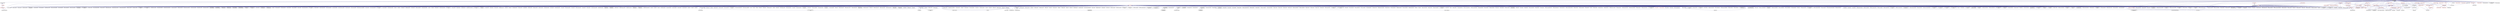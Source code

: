 digraph "function.hpp"
{
  edge [fontname="Helvetica",fontsize="10",labelfontname="Helvetica",labelfontsize="10"];
  node [fontname="Helvetica",fontsize="10",shape=record];
  Node59 [label="function.hpp",height=0.2,width=0.4,color="black", fillcolor="grey75", style="filled", fontcolor="black"];
  Node59 -> Node60 [dir="back",color="midnightblue",fontsize="10",style="solid",fontname="Helvetica"];
  Node60 [label="write_functions.hpp",height=0.2,width=0.4,color="black", fillcolor="white", style="filled",URL="$dd/dad/write__functions_8hpp.html"];
  Node60 -> Node61 [dir="back",color="midnightblue",fontsize="10",style="solid",fontname="Helvetica"];
  Node61 [label="buffer.hpp",height=0.2,width=0.4,color="red", fillcolor="white", style="filled",URL="$da/d1d/buffer_8hpp.html"];
  Node61 -> Node63 [dir="back",color="midnightblue",fontsize="10",style="solid",fontname="Helvetica"];
  Node63 [label="output_stream.hpp",height=0.2,width=0.4,color="red", fillcolor="white", style="filled",URL="$d6/db5/output__stream_8hpp.html"];
  Node63 -> Node177 [dir="back",color="midnightblue",fontsize="10",style="solid",fontname="Helvetica"];
  Node177 [label="component_module.cpp",height=0.2,width=0.4,color="black", fillcolor="white", style="filled",URL="$da/d41/iostreams_2component__module_8cpp.html"];
  Node60 -> Node63 [dir="back",color="midnightblue",fontsize="10",style="solid",fontname="Helvetica"];
  Node59 -> Node182 [dir="back",color="midnightblue",fontsize="10",style="solid",fontname="Helvetica"];
  Node182 [label="hpx_fwd.hpp",height=0.2,width=0.4,color="black", fillcolor="white", style="filled",URL="$d5/d46/hpx__fwd_8hpp.html"];
  Node59 -> Node183 [dir="back",color="midnightblue",fontsize="10",style="solid",fontname="Helvetica"];
  Node183 [label="hpx_init.hpp",height=0.2,width=0.4,color="red", fillcolor="white", style="filled",URL="$d5/df5/hpx__init_8hpp.html"];
  Node183 -> Node184 [dir="back",color="midnightblue",fontsize="10",style="solid",fontname="Helvetica"];
  Node184 [label="1d_stencil_1.cpp",height=0.2,width=0.4,color="black", fillcolor="white", style="filled",URL="$d2/db1/1d__stencil__1_8cpp.html"];
  Node183 -> Node185 [dir="back",color="midnightblue",fontsize="10",style="solid",fontname="Helvetica"];
  Node185 [label="1d_stencil_2.cpp",height=0.2,width=0.4,color="black", fillcolor="white", style="filled",URL="$d3/dd1/1d__stencil__2_8cpp.html"];
  Node183 -> Node186 [dir="back",color="midnightblue",fontsize="10",style="solid",fontname="Helvetica"];
  Node186 [label="1d_stencil_3.cpp",height=0.2,width=0.4,color="black", fillcolor="white", style="filled",URL="$db/d19/1d__stencil__3_8cpp.html"];
  Node183 -> Node187 [dir="back",color="midnightblue",fontsize="10",style="solid",fontname="Helvetica"];
  Node187 [label="1d_stencil_4.cpp",height=0.2,width=0.4,color="black", fillcolor="white", style="filled",URL="$d1/d7d/1d__stencil__4_8cpp.html"];
  Node183 -> Node188 [dir="back",color="midnightblue",fontsize="10",style="solid",fontname="Helvetica"];
  Node188 [label="1d_stencil_4_parallel.cpp",height=0.2,width=0.4,color="black", fillcolor="white", style="filled",URL="$d6/d05/1d__stencil__4__parallel_8cpp.html"];
  Node183 -> Node189 [dir="back",color="midnightblue",fontsize="10",style="solid",fontname="Helvetica"];
  Node189 [label="1d_stencil_4_repart.cpp",height=0.2,width=0.4,color="black", fillcolor="white", style="filled",URL="$d0/d6b/1d__stencil__4__repart_8cpp.html"];
  Node183 -> Node190 [dir="back",color="midnightblue",fontsize="10",style="solid",fontname="Helvetica"];
  Node190 [label="1d_stencil_4_throttle.cpp",height=0.2,width=0.4,color="black", fillcolor="white", style="filled",URL="$d6/de5/1d__stencil__4__throttle_8cpp.html"];
  Node183 -> Node191 [dir="back",color="midnightblue",fontsize="10",style="solid",fontname="Helvetica"];
  Node191 [label="1d_stencil_5.cpp",height=0.2,width=0.4,color="black", fillcolor="white", style="filled",URL="$d7/d2a/1d__stencil__5_8cpp.html"];
  Node183 -> Node192 [dir="back",color="midnightblue",fontsize="10",style="solid",fontname="Helvetica"];
  Node192 [label="1d_stencil_6.cpp",height=0.2,width=0.4,color="black", fillcolor="white", style="filled",URL="$db/de7/1d__stencil__6_8cpp.html"];
  Node183 -> Node193 [dir="back",color="midnightblue",fontsize="10",style="solid",fontname="Helvetica"];
  Node193 [label="1d_stencil_7.cpp",height=0.2,width=0.4,color="black", fillcolor="white", style="filled",URL="$d4/d5a/1d__stencil__7_8cpp.html"];
  Node183 -> Node194 [dir="back",color="midnightblue",fontsize="10",style="solid",fontname="Helvetica"];
  Node194 [label="1d_stencil_8.cpp",height=0.2,width=0.4,color="black", fillcolor="white", style="filled",URL="$df/de0/1d__stencil__8_8cpp.html"];
  Node183 -> Node195 [dir="back",color="midnightblue",fontsize="10",style="solid",fontname="Helvetica"];
  Node195 [label="accumulator_client.cpp",height=0.2,width=0.4,color="black", fillcolor="white", style="filled",URL="$d7/dd0/accumulator__client_8cpp.html"];
  Node183 -> Node196 [dir="back",color="midnightblue",fontsize="10",style="solid",fontname="Helvetica"];
  Node196 [label="template_accumulator\l_client.cpp",height=0.2,width=0.4,color="black", fillcolor="white", style="filled",URL="$df/d93/template__accumulator__client_8cpp.html"];
  Node183 -> Node197 [dir="back",color="midnightblue",fontsize="10",style="solid",fontname="Helvetica"];
  Node197 [label="template_function_accumulator\l_client.cpp",height=0.2,width=0.4,color="black", fillcolor="white", style="filled",URL="$d0/dc6/template__function__accumulator__client_8cpp.html"];
  Node183 -> Node198 [dir="back",color="midnightblue",fontsize="10",style="solid",fontname="Helvetica"];
  Node198 [label="ag_client.cpp",height=0.2,width=0.4,color="black", fillcolor="white", style="filled",URL="$d4/d5d/ag__client_8cpp.html"];
  Node183 -> Node199 [dir="back",color="midnightblue",fontsize="10",style="solid",fontname="Helvetica"];
  Node199 [label="apex_balance.cpp",height=0.2,width=0.4,color="black", fillcolor="white", style="filled",URL="$d4/d8e/apex__balance_8cpp.html"];
  Node183 -> Node200 [dir="back",color="midnightblue",fontsize="10",style="solid",fontname="Helvetica"];
  Node200 [label="apex_fibonacci.cpp",height=0.2,width=0.4,color="black", fillcolor="white", style="filled",URL="$de/de1/apex__fibonacci_8cpp.html"];
  Node183 -> Node201 [dir="back",color="midnightblue",fontsize="10",style="solid",fontname="Helvetica"];
  Node201 [label="apex_policy_engine\l_active_thread_count.cpp",height=0.2,width=0.4,color="black", fillcolor="white", style="filled",URL="$d5/d01/apex__policy__engine__active__thread__count_8cpp.html"];
  Node183 -> Node202 [dir="back",color="midnightblue",fontsize="10",style="solid",fontname="Helvetica"];
  Node202 [label="apex_policy_engine\l_events.cpp",height=0.2,width=0.4,color="black", fillcolor="white", style="filled",URL="$df/d0f/apex__policy__engine__events_8cpp.html"];
  Node183 -> Node203 [dir="back",color="midnightblue",fontsize="10",style="solid",fontname="Helvetica"];
  Node203 [label="apex_policy_engine\l_periodic.cpp",height=0.2,width=0.4,color="black", fillcolor="white", style="filled",URL="$d5/d7b/apex__policy__engine__periodic_8cpp.html"];
  Node183 -> Node69 [dir="back",color="midnightblue",fontsize="10",style="solid",fontname="Helvetica"];
  Node69 [label="async_io_action.cpp",height=0.2,width=0.4,color="black", fillcolor="white", style="filled",URL="$d3/df5/async__io__action_8cpp.html"];
  Node183 -> Node70 [dir="back",color="midnightblue",fontsize="10",style="solid",fontname="Helvetica"];
  Node70 [label="async_io_external.cpp",height=0.2,width=0.4,color="black", fillcolor="white", style="filled",URL="$da/d9a/async__io__external_8cpp.html"];
  Node183 -> Node71 [dir="back",color="midnightblue",fontsize="10",style="solid",fontname="Helvetica"];
  Node71 [label="async_io_low_level.cpp",height=0.2,width=0.4,color="black", fillcolor="white", style="filled",URL="$dc/d10/async__io__low__level_8cpp.html"];
  Node183 -> Node72 [dir="back",color="midnightblue",fontsize="10",style="solid",fontname="Helvetica"];
  Node72 [label="async_io_simple.cpp",height=0.2,width=0.4,color="black", fillcolor="white", style="filled",URL="$da/db7/async__io__simple_8cpp.html"];
  Node183 -> Node204 [dir="back",color="midnightblue",fontsize="10",style="solid",fontname="Helvetica"];
  Node204 [label="hpx_thread_phase.cpp",height=0.2,width=0.4,color="black", fillcolor="white", style="filled",URL="$d5/dca/hpx__thread__phase_8cpp.html"];
  Node183 -> Node73 [dir="back",color="midnightblue",fontsize="10",style="solid",fontname="Helvetica"];
  Node73 [label="os_thread_num.cpp",height=0.2,width=0.4,color="black", fillcolor="white", style="filled",URL="$d2/dfb/os__thread__num_8cpp.html"];
  Node183 -> Node205 [dir="back",color="midnightblue",fontsize="10",style="solid",fontname="Helvetica"];
  Node205 [label="cancelable_action_client.cpp",height=0.2,width=0.4,color="black", fillcolor="white", style="filled",URL="$d1/db8/cancelable__action__client_8cpp.html"];
  Node183 -> Node206 [dir="back",color="midnightblue",fontsize="10",style="solid",fontname="Helvetica"];
  Node206 [label="cublas_matmul.cpp",height=0.2,width=0.4,color="black", fillcolor="white", style="filled",URL="$dd/d84/cublas__matmul_8cpp.html"];
  Node183 -> Node74 [dir="back",color="midnightblue",fontsize="10",style="solid",fontname="Helvetica"];
  Node74 [label="rnd_future_reduce.cpp",height=0.2,width=0.4,color="black", fillcolor="white", style="filled",URL="$d1/db5/rnd__future__reduce_8cpp.html"];
  Node183 -> Node207 [dir="back",color="midnightblue",fontsize="10",style="solid",fontname="Helvetica"];
  Node207 [label="heartbeat.cpp",height=0.2,width=0.4,color="black", fillcolor="white", style="filled",URL="$d8/d98/heartbeat_8cpp.html"];
  Node183 -> Node75 [dir="back",color="midnightblue",fontsize="10",style="solid",fontname="Helvetica"];
  Node75 [label="heartbeat_console.cpp",height=0.2,width=0.4,color="black", fillcolor="white", style="filled",URL="$da/de8/heartbeat__console_8cpp.html"];
  Node183 -> Node208 [dir="back",color="midnightblue",fontsize="10",style="solid",fontname="Helvetica"];
  Node208 [label="hello_world_client.cpp",height=0.2,width=0.4,color="black", fillcolor="white", style="filled",URL="$d5/da6/hello__world__client_8cpp.html"];
  Node183 -> Node209 [dir="back",color="midnightblue",fontsize="10",style="solid",fontname="Helvetica"];
  Node209 [label="interpolate1d_client.cpp",height=0.2,width=0.4,color="black", fillcolor="white", style="filled",URL="$d4/da6/interpolate1d__client_8cpp.html"];
  Node183 -> Node77 [dir="back",color="midnightblue",fontsize="10",style="solid",fontname="Helvetica"];
  Node77 [label="jacobi.cpp",height=0.2,width=0.4,color="black", fillcolor="white", style="filled",URL="$d2/d27/jacobi_8cpp.html"];
  Node183 -> Node210 [dir="back",color="midnightblue",fontsize="10",style="solid",fontname="Helvetica"];
  Node210 [label="jacobi.cpp",height=0.2,width=0.4,color="black", fillcolor="white", style="filled",URL="$d3/d44/smp_2jacobi_8cpp.html"];
  Node183 -> Node211 [dir="back",color="midnightblue",fontsize="10",style="solid",fontname="Helvetica"];
  Node211 [label="jacobi_nonuniform.cpp",height=0.2,width=0.4,color="black", fillcolor="white", style="filled",URL="$dd/ddc/jacobi__nonuniform_8cpp.html"];
  Node183 -> Node212 [dir="back",color="midnightblue",fontsize="10",style="solid",fontname="Helvetica"];
  Node212 [label="nqueen_client.cpp",height=0.2,width=0.4,color="black", fillcolor="white", style="filled",URL="$d3/d5e/nqueen__client_8cpp.html"];
  Node183 -> Node85 [dir="back",color="midnightblue",fontsize="10",style="solid",fontname="Helvetica"];
  Node85 [label="access_counter_set.cpp",height=0.2,width=0.4,color="black", fillcolor="white", style="filled",URL="$dc/d52/access__counter__set_8cpp.html"];
  Node183 -> Node213 [dir="back",color="midnightblue",fontsize="10",style="solid",fontname="Helvetica"];
  Node213 [label="simplest_performance\l_counter.cpp",height=0.2,width=0.4,color="black", fillcolor="white", style="filled",URL="$d4/d4e/simplest__performance__counter_8cpp.html"];
  Node183 -> Node214 [dir="back",color="midnightblue",fontsize="10",style="solid",fontname="Helvetica"];
  Node214 [label="sine_client.cpp",height=0.2,width=0.4,color="black", fillcolor="white", style="filled",URL="$db/d62/sine__client_8cpp.html"];
  Node183 -> Node215 [dir="back",color="midnightblue",fontsize="10",style="solid",fontname="Helvetica"];
  Node215 [label="qt.cpp",height=0.2,width=0.4,color="black", fillcolor="white", style="filled",URL="$df/d90/qt_8cpp.html"];
  Node183 -> Node216 [dir="back",color="midnightblue",fontsize="10",style="solid",fontname="Helvetica"];
  Node216 [label="queue_client.cpp",height=0.2,width=0.4,color="black", fillcolor="white", style="filled",URL="$d7/d96/queue__client_8cpp.html"];
  Node183 -> Node86 [dir="back",color="midnightblue",fontsize="10",style="solid",fontname="Helvetica"];
  Node86 [label="1d_wave_equation.cpp",height=0.2,width=0.4,color="black", fillcolor="white", style="filled",URL="$da/dab/1d__wave__equation_8cpp.html"];
  Node183 -> Node87 [dir="back",color="midnightblue",fontsize="10",style="solid",fontname="Helvetica"];
  Node87 [label="allow_unknown_options.cpp",height=0.2,width=0.4,color="black", fillcolor="white", style="filled",URL="$d9/dc9/allow__unknown__options_8cpp.html"];
  Node183 -> Node88 [dir="back",color="midnightblue",fontsize="10",style="solid",fontname="Helvetica"];
  Node88 [label="command_line_handling.cpp",height=0.2,width=0.4,color="black", fillcolor="white", style="filled",URL="$d4/d05/examples_2quickstart_2command__line__handling_8cpp.html"];
  Node183 -> Node217 [dir="back",color="midnightblue",fontsize="10",style="solid",fontname="Helvetica"];
  Node217 [label="composable_guard.cpp",height=0.2,width=0.4,color="black", fillcolor="white", style="filled",URL="$d3/d68/examples_2quickstart_2composable__guard_8cpp.html"];
  Node183 -> Node95 [dir="back",color="midnightblue",fontsize="10",style="solid",fontname="Helvetica"];
  Node95 [label="error_handling.cpp",height=0.2,width=0.4,color="black", fillcolor="white", style="filled",URL="$d9/d96/error__handling_8cpp.html"];
  Node183 -> Node218 [dir="back",color="midnightblue",fontsize="10",style="solid",fontname="Helvetica"];
  Node218 [label="factorial.cpp",height=0.2,width=0.4,color="black", fillcolor="white", style="filled",URL="$d9/d00/factorial_8cpp.html"];
  Node183 -> Node219 [dir="back",color="midnightblue",fontsize="10",style="solid",fontname="Helvetica"];
  Node219 [label="fibonacci.cpp",height=0.2,width=0.4,color="black", fillcolor="white", style="filled",URL="$d9/d89/fibonacci_8cpp.html"];
  Node183 -> Node220 [dir="back",color="midnightblue",fontsize="10",style="solid",fontname="Helvetica"];
  Node220 [label="fibonacci_await.cpp",height=0.2,width=0.4,color="black", fillcolor="white", style="filled",URL="$dc/d1c/fibonacci__await_8cpp.html"];
  Node183 -> Node221 [dir="back",color="midnightblue",fontsize="10",style="solid",fontname="Helvetica"];
  Node221 [label="fibonacci_dataflow.cpp",height=0.2,width=0.4,color="black", fillcolor="white", style="filled",URL="$df/d3d/fibonacci__dataflow_8cpp.html"];
  Node183 -> Node222 [dir="back",color="midnightblue",fontsize="10",style="solid",fontname="Helvetica"];
  Node222 [label="fibonacci_futures.cpp",height=0.2,width=0.4,color="black", fillcolor="white", style="filled",URL="$d6/de3/fibonacci__futures_8cpp.html"];
  Node183 -> Node223 [dir="back",color="midnightblue",fontsize="10",style="solid",fontname="Helvetica"];
  Node223 [label="fibonacci_futures_distributed.cpp",height=0.2,width=0.4,color="black", fillcolor="white", style="filled",URL="$d1/dc9/fibonacci__futures__distributed_8cpp.html"];
  Node183 -> Node224 [dir="back",color="midnightblue",fontsize="10",style="solid",fontname="Helvetica"];
  Node224 [label="fibonacci_one.cpp",height=0.2,width=0.4,color="black", fillcolor="white", style="filled",URL="$d8/d78/fibonacci__one_8cpp.html"];
  Node183 -> Node97 [dir="back",color="midnightblue",fontsize="10",style="solid",fontname="Helvetica"];
  Node97 [label="fractals.cpp",height=0.2,width=0.4,color="black", fillcolor="white", style="filled",URL="$d8/d58/fractals_8cpp.html"];
  Node183 -> Node98 [dir="back",color="midnightblue",fontsize="10",style="solid",fontname="Helvetica"];
  Node98 [label="fractals_executor.cpp",height=0.2,width=0.4,color="black", fillcolor="white", style="filled",URL="$d9/da9/fractals__executor_8cpp.html"];
  Node183 -> Node225 [dir="back",color="midnightblue",fontsize="10",style="solid",fontname="Helvetica"];
  Node225 [label="fractals_struct.cpp",height=0.2,width=0.4,color="black", fillcolor="white", style="filled",URL="$d8/d2f/fractals__struct_8cpp.html"];
  Node183 -> Node226 [dir="back",color="midnightblue",fontsize="10",style="solid",fontname="Helvetica"];
  Node226 [label="interest_calculator.cpp",height=0.2,width=0.4,color="black", fillcolor="white", style="filled",URL="$d2/d86/interest__calculator_8cpp.html"];
  Node183 -> Node227 [dir="back",color="midnightblue",fontsize="10",style="solid",fontname="Helvetica"];
  Node227 [label="latch_local.cpp",height=0.2,width=0.4,color="black", fillcolor="white", style="filled",URL="$dd/dd3/latch__local_8cpp.html"];
  Node183 -> Node228 [dir="back",color="midnightblue",fontsize="10",style="solid",fontname="Helvetica"];
  Node228 [label="latch_remote.cpp",height=0.2,width=0.4,color="black", fillcolor="white", style="filled",URL="$df/d59/latch__remote_8cpp.html"];
  Node183 -> Node229 [dir="back",color="midnightblue",fontsize="10",style="solid",fontname="Helvetica"];
  Node229 [label="non_atomic_rma.cpp",height=0.2,width=0.4,color="black", fillcolor="white", style="filled",URL="$d7/d8b/non__atomic__rma_8cpp.html"];
  Node183 -> Node230 [dir="back",color="midnightblue",fontsize="10",style="solid",fontname="Helvetica"];
  Node230 [label="partitioned_vector\l_spmd_foreach.cpp",height=0.2,width=0.4,color="black", fillcolor="white", style="filled",URL="$db/d7c/partitioned__vector__spmd__foreach_8cpp.html"];
  Node183 -> Node102 [dir="back",color="midnightblue",fontsize="10",style="solid",fontname="Helvetica"];
  Node102 [label="pingpong.cpp",height=0.2,width=0.4,color="black", fillcolor="white", style="filled",URL="$dd/d4d/pingpong_8cpp.html"];
  Node183 -> Node231 [dir="back",color="midnightblue",fontsize="10",style="solid",fontname="Helvetica"];
  Node231 [label="quicksort.cpp",height=0.2,width=0.4,color="black", fillcolor="white", style="filled",URL="$d3/d1e/quicksort_8cpp.html"];
  Node183 -> Node232 [dir="back",color="midnightblue",fontsize="10",style="solid",fontname="Helvetica"];
  Node232 [label="safe_object.cpp",height=0.2,width=0.4,color="black", fillcolor="white", style="filled",URL="$dd/d52/safe__object_8cpp.html"];
  Node183 -> Node104 [dir="back",color="midnightblue",fontsize="10",style="solid",fontname="Helvetica"];
  Node104 [label="sierpinski.cpp",height=0.2,width=0.4,color="black", fillcolor="white", style="filled",URL="$d3/d7e/sierpinski_8cpp.html"];
  Node183 -> Node107 [dir="back",color="midnightblue",fontsize="10",style="solid",fontname="Helvetica"];
  Node107 [label="sort_by_key_demo.cpp",height=0.2,width=0.4,color="black", fillcolor="white", style="filled",URL="$da/d20/sort__by__key__demo_8cpp.html"];
  Node183 -> Node108 [dir="back",color="midnightblue",fontsize="10",style="solid",fontname="Helvetica"];
  Node108 [label="timed_futures.cpp",height=0.2,width=0.4,color="black", fillcolor="white", style="filled",URL="$d6/d8d/timed__futures_8cpp.html"];
  Node183 -> Node233 [dir="back",color="midnightblue",fontsize="10",style="solid",fontname="Helvetica"];
  Node233 [label="timed_wake.cpp",height=0.2,width=0.4,color="black", fillcolor="white", style="filled",URL="$d8/df9/timed__wake_8cpp.html"];
  Node183 -> Node109 [dir="back",color="midnightblue",fontsize="10",style="solid",fontname="Helvetica"];
  Node109 [label="vector_counting_dotproduct.cpp",height=0.2,width=0.4,color="black", fillcolor="white", style="filled",URL="$df/de9/vector__counting__dotproduct_8cpp.html"];
  Node183 -> Node110 [dir="back",color="midnightblue",fontsize="10",style="solid",fontname="Helvetica"];
  Node110 [label="vector_zip_dotproduct.cpp",height=0.2,width=0.4,color="black", fillcolor="white", style="filled",URL="$dc/d18/vector__zip__dotproduct_8cpp.html"];
  Node183 -> Node234 [dir="back",color="midnightblue",fontsize="10",style="solid",fontname="Helvetica"];
  Node234 [label="wait_composition.cpp",height=0.2,width=0.4,color="black", fillcolor="white", style="filled",URL="$d6/d13/wait__composition_8cpp.html"];
  Node183 -> Node235 [dir="back",color="midnightblue",fontsize="10",style="solid",fontname="Helvetica"];
  Node235 [label="random_mem_access_client.cpp",height=0.2,width=0.4,color="black", fillcolor="white", style="filled",URL="$df/d1b/random__mem__access__client_8cpp.html"];
  Node183 -> Node111 [dir="back",color="midnightblue",fontsize="10",style="solid",fontname="Helvetica"];
  Node111 [label="oversubscribing_resource\l_partitioner.cpp",height=0.2,width=0.4,color="black", fillcolor="white", style="filled",URL="$dd/dee/oversubscribing__resource__partitioner_8cpp.html"];
  Node183 -> Node112 [dir="back",color="midnightblue",fontsize="10",style="solid",fontname="Helvetica"];
  Node112 [label="simple_resource_partitioner.cpp",height=0.2,width=0.4,color="black", fillcolor="white", style="filled",URL="$d5/df9/simple__resource__partitioner_8cpp.html"];
  Node183 -> Node236 [dir="back",color="midnightblue",fontsize="10",style="solid",fontname="Helvetica"];
  Node236 [label="sheneos_client.cpp",height=0.2,width=0.4,color="black", fillcolor="white", style="filled",URL="$d5/da5/sheneos__client_8cpp.html"];
  Node183 -> Node237 [dir="back",color="midnightblue",fontsize="10",style="solid",fontname="Helvetica"];
  Node237 [label="sheneos_compare.cpp",height=0.2,width=0.4,color="black", fillcolor="white", style="filled",URL="$dc/d11/sheneos__compare_8cpp.html"];
  Node183 -> Node238 [dir="back",color="midnightblue",fontsize="10",style="solid",fontname="Helvetica"];
  Node238 [label="sheneos_test.cpp",height=0.2,width=0.4,color="black", fillcolor="white", style="filled",URL="$d4/d6e/sheneos__test_8cpp.html"];
  Node183 -> Node239 [dir="back",color="midnightblue",fontsize="10",style="solid",fontname="Helvetica"];
  Node239 [label="spell_check_file.cpp",height=0.2,width=0.4,color="black", fillcolor="white", style="filled",URL="$df/df7/spell__check__file_8cpp.html"];
  Node183 -> Node240 [dir="back",color="midnightblue",fontsize="10",style="solid",fontname="Helvetica"];
  Node240 [label="spell_check_simple.cpp",height=0.2,width=0.4,color="black", fillcolor="white", style="filled",URL="$dd/d54/spell__check__simple_8cpp.html"];
  Node183 -> Node241 [dir="back",color="midnightblue",fontsize="10",style="solid",fontname="Helvetica"];
  Node241 [label="spin.cpp",height=0.2,width=0.4,color="black", fillcolor="white", style="filled",URL="$d7/df2/spin_8cpp.html"];
  Node183 -> Node242 [dir="back",color="midnightblue",fontsize="10",style="solid",fontname="Helvetica"];
  Node242 [label="throttle_client.cpp",height=0.2,width=0.4,color="black", fillcolor="white", style="filled",URL="$d0/db7/throttle__client_8cpp.html"];
  Node183 -> Node243 [dir="back",color="midnightblue",fontsize="10",style="solid",fontname="Helvetica"];
  Node243 [label="transpose_await.cpp",height=0.2,width=0.4,color="black", fillcolor="white", style="filled",URL="$de/d68/transpose__await_8cpp.html"];
  Node183 -> Node244 [dir="back",color="midnightblue",fontsize="10",style="solid",fontname="Helvetica"];
  Node244 [label="transpose_block.cpp",height=0.2,width=0.4,color="black", fillcolor="white", style="filled",URL="$d0/de1/transpose__block_8cpp.html"];
  Node183 -> Node245 [dir="back",color="midnightblue",fontsize="10",style="solid",fontname="Helvetica"];
  Node245 [label="transpose_block_numa.cpp",height=0.2,width=0.4,color="black", fillcolor="white", style="filled",URL="$dd/d3b/transpose__block__numa_8cpp.html"];
  Node183 -> Node246 [dir="back",color="midnightblue",fontsize="10",style="solid",fontname="Helvetica"];
  Node246 [label="transpose_serial.cpp",height=0.2,width=0.4,color="black", fillcolor="white", style="filled",URL="$db/d74/transpose__serial_8cpp.html"];
  Node183 -> Node247 [dir="back",color="midnightblue",fontsize="10",style="solid",fontname="Helvetica"];
  Node247 [label="transpose_serial_block.cpp",height=0.2,width=0.4,color="black", fillcolor="white", style="filled",URL="$d8/daa/transpose__serial__block_8cpp.html"];
  Node183 -> Node248 [dir="back",color="midnightblue",fontsize="10",style="solid",fontname="Helvetica"];
  Node248 [label="transpose_serial_vector.cpp",height=0.2,width=0.4,color="black", fillcolor="white", style="filled",URL="$d4/d04/transpose__serial__vector_8cpp.html"];
  Node183 -> Node249 [dir="back",color="midnightblue",fontsize="10",style="solid",fontname="Helvetica"];
  Node249 [label="transpose_smp.cpp",height=0.2,width=0.4,color="black", fillcolor="white", style="filled",URL="$d2/d99/transpose__smp_8cpp.html"];
  Node183 -> Node250 [dir="back",color="midnightblue",fontsize="10",style="solid",fontname="Helvetica"];
  Node250 [label="transpose_smp_block.cpp",height=0.2,width=0.4,color="black", fillcolor="white", style="filled",URL="$da/d4d/transpose__smp__block_8cpp.html"];
  Node183 -> Node114 [dir="back",color="midnightblue",fontsize="10",style="solid",fontname="Helvetica"];
  Node114 [label="simple_central_tuplespace\l_client.cpp",height=0.2,width=0.4,color="black", fillcolor="white", style="filled",URL="$d1/d7b/simple__central__tuplespace__client_8cpp.html"];
  Node183 -> Node251 [dir="back",color="midnightblue",fontsize="10",style="solid",fontname="Helvetica"];
  Node251 [label="hpx_init_impl.hpp",height=0.2,width=0.4,color="black", fillcolor="white", style="filled",URL="$d3/d6b/hpx__init__impl_8hpp.html"];
  Node251 -> Node183 [dir="back",color="midnightblue",fontsize="10",style="solid",fontname="Helvetica"];
  Node183 -> Node252 [dir="back",color="midnightblue",fontsize="10",style="solid",fontname="Helvetica"];
  Node252 [label="hpx_main.hpp",height=0.2,width=0.4,color="red", fillcolor="white", style="filled",URL="$df/d16/hpx__main_8hpp.html"];
  Node183 -> Node374 [dir="back",color="midnightblue",fontsize="10",style="solid",fontname="Helvetica"];
  Node374 [label="hpx_main_impl.hpp",height=0.2,width=0.4,color="red", fillcolor="white", style="filled",URL="$dc/dd2/hpx__main__impl_8hpp.html"];
  Node183 -> Node376 [dir="back",color="midnightblue",fontsize="10",style="solid",fontname="Helvetica"];
  Node376 [label="command_line_handling.hpp",height=0.2,width=0.4,color="red", fillcolor="white", style="filled",URL="$dc/dbc/command__line__handling_8hpp.html"];
  Node376 -> Node868 [dir="back",color="midnightblue",fontsize="10",style="solid",fontname="Helvetica"];
  Node868 [label="hpx_init.cpp",height=0.2,width=0.4,color="black", fillcolor="white", style="filled",URL="$d6/dfa/hpx__init_8cpp.html"];
  Node183 -> Node446 [dir="back",color="midnightblue",fontsize="10",style="solid",fontname="Helvetica"];
  Node446 [label="hpx_runtime.cpp",height=0.2,width=0.4,color="black", fillcolor="white", style="filled",URL="$d7/d1e/hpx__runtime_8cpp.html"];
  Node183 -> Node868 [dir="back",color="midnightblue",fontsize="10",style="solid",fontname="Helvetica"];
  Node183 -> Node899 [dir="back",color="midnightblue",fontsize="10",style="solid",fontname="Helvetica"];
  Node899 [label="hpx_main.cpp",height=0.2,width=0.4,color="black", fillcolor="white", style="filled",URL="$d3/d07/hpx__main_8cpp.html"];
  Node183 -> Node900 [dir="back",color="midnightblue",fontsize="10",style="solid",fontname="Helvetica"];
  Node900 [label="hpx_main_argc_argv.cpp",height=0.2,width=0.4,color="black", fillcolor="white", style="filled",URL="$d3/df2/hpx__main__argc__argv_8cpp.html"];
  Node183 -> Node901 [dir="back",color="midnightblue",fontsize="10",style="solid",fontname="Helvetica"];
  Node901 [label="hpx_main_variables\l_map.cpp",height=0.2,width=0.4,color="black", fillcolor="white", style="filled",URL="$d5/d75/hpx__main__variables__map_8cpp.html"];
  Node183 -> Node902 [dir="back",color="midnightblue",fontsize="10",style="solid",fontname="Helvetica"];
  Node902 [label="hpx_user_main.cpp",height=0.2,width=0.4,color="black", fillcolor="white", style="filled",URL="$d2/d68/hpx__user__main_8cpp.html"];
  Node183 -> Node903 [dir="back",color="midnightblue",fontsize="10",style="solid",fontname="Helvetica"];
  Node903 [label="hpx_user_main_argc\l_argv.cpp",height=0.2,width=0.4,color="black", fillcolor="white", style="filled",URL="$d2/d71/hpx__user__main__argc__argv_8cpp.html"];
  Node183 -> Node447 [dir="back",color="midnightblue",fontsize="10",style="solid",fontname="Helvetica"];
  Node447 [label="synchronize.cpp",height=0.2,width=0.4,color="black", fillcolor="white", style="filled",URL="$da/da2/synchronize_8cpp.html"];
  Node183 -> Node448 [dir="back",color="midnightblue",fontsize="10",style="solid",fontname="Helvetica"];
  Node448 [label="agas_cache_timings.cpp",height=0.2,width=0.4,color="black", fillcolor="white", style="filled",URL="$dd/d37/agas__cache__timings_8cpp.html"];
  Node183 -> Node449 [dir="back",color="midnightblue",fontsize="10",style="solid",fontname="Helvetica"];
  Node449 [label="async_overheads.cpp",height=0.2,width=0.4,color="black", fillcolor="white", style="filled",URL="$de/da6/async__overheads_8cpp.html"];
  Node183 -> Node450 [dir="back",color="midnightblue",fontsize="10",style="solid",fontname="Helvetica"];
  Node450 [label="coroutines_call_overhead.cpp",height=0.2,width=0.4,color="black", fillcolor="white", style="filled",URL="$da/d1e/coroutines__call__overhead_8cpp.html"];
  Node183 -> Node115 [dir="back",color="midnightblue",fontsize="10",style="solid",fontname="Helvetica"];
  Node115 [label="foreach_scaling.cpp",height=0.2,width=0.4,color="black", fillcolor="white", style="filled",URL="$d4/d94/foreach__scaling_8cpp.html"];
  Node183 -> Node116 [dir="back",color="midnightblue",fontsize="10",style="solid",fontname="Helvetica"];
  Node116 [label="future_overhead.cpp",height=0.2,width=0.4,color="black", fillcolor="white", style="filled",URL="$d3/d79/future__overhead_8cpp.html"];
  Node183 -> Node117 [dir="back",color="midnightblue",fontsize="10",style="solid",fontname="Helvetica"];
  Node117 [label="hpx_heterogeneous_timed\l_task_spawn.cpp",height=0.2,width=0.4,color="black", fillcolor="white", style="filled",URL="$dd/d27/hpx__heterogeneous__timed__task__spawn_8cpp.html"];
  Node183 -> Node118 [dir="back",color="midnightblue",fontsize="10",style="solid",fontname="Helvetica"];
  Node118 [label="hpx_homogeneous_timed\l_task_spawn_executors.cpp",height=0.2,width=0.4,color="black", fillcolor="white", style="filled",URL="$d1/d3b/hpx__homogeneous__timed__task__spawn__executors_8cpp.html"];
  Node183 -> Node452 [dir="back",color="midnightblue",fontsize="10",style="solid",fontname="Helvetica"];
  Node452 [label="htts2_hpx.cpp",height=0.2,width=0.4,color="black", fillcolor="white", style="filled",URL="$d2/daf/htts2__hpx_8cpp.html"];
  Node183 -> Node119 [dir="back",color="midnightblue",fontsize="10",style="solid",fontname="Helvetica"];
  Node119 [label="parent_vs_child_stealing.cpp",height=0.2,width=0.4,color="black", fillcolor="white", style="filled",URL="$d2/d07/parent__vs__child__stealing_8cpp.html"];
  Node183 -> Node120 [dir="back",color="midnightblue",fontsize="10",style="solid",fontname="Helvetica"];
  Node120 [label="partitioned_vector\l_foreach.cpp",height=0.2,width=0.4,color="black", fillcolor="white", style="filled",URL="$df/d5f/partitioned__vector__foreach_8cpp.html"];
  Node183 -> Node121 [dir="back",color="midnightblue",fontsize="10",style="solid",fontname="Helvetica"];
  Node121 [label="serialization_overhead.cpp",height=0.2,width=0.4,color="black", fillcolor="white", style="filled",URL="$d3/df8/serialization__overhead_8cpp.html"];
  Node183 -> Node122 [dir="back",color="midnightblue",fontsize="10",style="solid",fontname="Helvetica"];
  Node122 [label="sizeof.cpp",height=0.2,width=0.4,color="black", fillcolor="white", style="filled",URL="$d3/d0f/sizeof_8cpp.html"];
  Node183 -> Node124 [dir="back",color="midnightblue",fontsize="10",style="solid",fontname="Helvetica"];
  Node124 [label="spinlock_overhead1.cpp",height=0.2,width=0.4,color="black", fillcolor="white", style="filled",URL="$d0/d32/spinlock__overhead1_8cpp.html"];
  Node183 -> Node125 [dir="back",color="midnightblue",fontsize="10",style="solid",fontname="Helvetica"];
  Node125 [label="spinlock_overhead2.cpp",height=0.2,width=0.4,color="black", fillcolor="white", style="filled",URL="$de/d55/spinlock__overhead2_8cpp.html"];
  Node183 -> Node126 [dir="back",color="midnightblue",fontsize="10",style="solid",fontname="Helvetica"];
  Node126 [label="stencil3_iterators.cpp",height=0.2,width=0.4,color="black", fillcolor="white", style="filled",URL="$db/d9e/stencil3__iterators_8cpp.html"];
  Node183 -> Node127 [dir="back",color="midnightblue",fontsize="10",style="solid",fontname="Helvetica"];
  Node127 [label="stream.cpp",height=0.2,width=0.4,color="black", fillcolor="white", style="filled",URL="$da/d5f/stream_8cpp.html"];
  Node183 -> Node453 [dir="back",color="midnightblue",fontsize="10",style="solid",fontname="Helvetica"];
  Node453 [label="timed_task_spawn.cpp",height=0.2,width=0.4,color="black", fillcolor="white", style="filled",URL="$df/de1/timed__task__spawn_8cpp.html"];
  Node183 -> Node128 [dir="back",color="midnightblue",fontsize="10",style="solid",fontname="Helvetica"];
  Node128 [label="transform_reduce_binary\l_scaling.cpp",height=0.2,width=0.4,color="black", fillcolor="white", style="filled",URL="$d1/dae/transform__reduce__binary__scaling_8cpp.html"];
  Node183 -> Node129 [dir="back",color="midnightblue",fontsize="10",style="solid",fontname="Helvetica"];
  Node129 [label="transform_reduce_scaling.cpp",height=0.2,width=0.4,color="black", fillcolor="white", style="filled",URL="$db/d2a/transform__reduce__scaling_8cpp.html"];
  Node183 -> Node130 [dir="back",color="midnightblue",fontsize="10",style="solid",fontname="Helvetica"];
  Node130 [label="wait_all_timings.cpp",height=0.2,width=0.4,color="black", fillcolor="white", style="filled",URL="$d5/da1/wait__all__timings_8cpp.html"];
  Node183 -> Node131 [dir="back",color="midnightblue",fontsize="10",style="solid",fontname="Helvetica"];
  Node131 [label="minmax_element_performance.cpp",height=0.2,width=0.4,color="black", fillcolor="white", style="filled",URL="$d9/d93/minmax__element__performance_8cpp.html"];
  Node183 -> Node454 [dir="back",color="midnightblue",fontsize="10",style="solid",fontname="Helvetica"];
  Node454 [label="barrier_performance.cpp",height=0.2,width=0.4,color="black", fillcolor="white", style="filled",URL="$d6/d6c/barrier__performance_8cpp.html"];
  Node183 -> Node179 [dir="back",color="midnightblue",fontsize="10",style="solid",fontname="Helvetica"];
  Node179 [label="network_storage.cpp",height=0.2,width=0.4,color="black", fillcolor="white", style="filled",URL="$db/daa/network__storage_8cpp.html"];
  Node183 -> Node180 [dir="back",color="midnightblue",fontsize="10",style="solid",fontname="Helvetica"];
  Node180 [label="simple_profiler.hpp",height=0.2,width=0.4,color="black", fillcolor="white", style="filled",URL="$d8/d02/simple__profiler_8hpp.html"];
  Node180 -> Node179 [dir="back",color="midnightblue",fontsize="10",style="solid",fontname="Helvetica"];
  Node183 -> Node904 [dir="back",color="midnightblue",fontsize="10",style="solid",fontname="Helvetica"];
  Node904 [label="osu_base.cpp",height=0.2,width=0.4,color="black", fillcolor="white", style="filled",URL="$d2/d45/osu__base_8cpp.html"];
  Node183 -> Node132 [dir="back",color="midnightblue",fontsize="10",style="solid",fontname="Helvetica"];
  Node132 [label="osu_bcast.cpp",height=0.2,width=0.4,color="black", fillcolor="white", style="filled",URL="$d3/dca/osu__bcast_8cpp.html"];
  Node183 -> Node137 [dir="back",color="midnightblue",fontsize="10",style="solid",fontname="Helvetica"];
  Node137 [label="osu_scatter.cpp",height=0.2,width=0.4,color="black", fillcolor="white", style="filled",URL="$d4/d4c/osu__scatter_8cpp.html"];
  Node183 -> Node138 [dir="back",color="midnightblue",fontsize="10",style="solid",fontname="Helvetica"];
  Node138 [label="pingpong_performance.cpp",height=0.2,width=0.4,color="black", fillcolor="white", style="filled",URL="$de/d03/pingpong__performance_8cpp.html"];
  Node183 -> Node455 [dir="back",color="midnightblue",fontsize="10",style="solid",fontname="Helvetica"];
  Node455 [label="benchmark_is_heap.cpp",height=0.2,width=0.4,color="black", fillcolor="white", style="filled",URL="$da/d4f/benchmark__is__heap_8cpp.html"];
  Node183 -> Node456 [dir="back",color="midnightblue",fontsize="10",style="solid",fontname="Helvetica"];
  Node456 [label="benchmark_is_heap_until.cpp",height=0.2,width=0.4,color="black", fillcolor="white", style="filled",URL="$dc/df5/benchmark__is__heap__until_8cpp.html"];
  Node183 -> Node457 [dir="back",color="midnightblue",fontsize="10",style="solid",fontname="Helvetica"];
  Node457 [label="benchmark_merge.cpp",height=0.2,width=0.4,color="black", fillcolor="white", style="filled",URL="$dd/d49/benchmark__merge_8cpp.html"];
  Node183 -> Node458 [dir="back",color="midnightblue",fontsize="10",style="solid",fontname="Helvetica"];
  Node458 [label="benchmark_partition.cpp",height=0.2,width=0.4,color="black", fillcolor="white", style="filled",URL="$d9/d88/benchmark__partition_8cpp.html"];
  Node183 -> Node459 [dir="back",color="midnightblue",fontsize="10",style="solid",fontname="Helvetica"];
  Node459 [label="benchmark_partition\l_copy.cpp",height=0.2,width=0.4,color="black", fillcolor="white", style="filled",URL="$d3/d0e/benchmark__partition__copy_8cpp.html"];
  Node183 -> Node460 [dir="back",color="midnightblue",fontsize="10",style="solid",fontname="Helvetica"];
  Node460 [label="benchmark_unique_copy.cpp",height=0.2,width=0.4,color="black", fillcolor="white", style="filled",URL="$d9/d53/benchmark__unique__copy_8cpp.html"];
  Node183 -> Node825 [dir="back",color="midnightblue",fontsize="10",style="solid",fontname="Helvetica"];
  Node825 [label="component_action_move\l_semantics.cpp",height=0.2,width=0.4,color="black", fillcolor="white", style="filled",URL="$d4/d20/component__action__move__semantics_8cpp.html"];
  Node183 -> Node905 [dir="back",color="midnightblue",fontsize="10",style="solid",fontname="Helvetica"];
  Node905 [label="make_continuation_1615.cpp",height=0.2,width=0.4,color="black", fillcolor="white", style="filled",URL="$d4/d2c/make__continuation__1615_8cpp.html"];
  Node183 -> Node906 [dir="back",color="midnightblue",fontsize="10",style="solid",fontname="Helvetica"];
  Node906 [label="plain_action_1550.cpp",height=0.2,width=0.4,color="black", fillcolor="white", style="filled",URL="$d0/dff/plain__action__1550_8cpp.html"];
  Node183 -> Node754 [dir="back",color="midnightblue",fontsize="10",style="solid",fontname="Helvetica"];
  Node754 [label="plain_action_move_semantics.cpp",height=0.2,width=0.4,color="black", fillcolor="white", style="filled",URL="$db/d0f/plain__action__move__semantics_8cpp.html"];
  Node183 -> Node463 [dir="back",color="midnightblue",fontsize="10",style="solid",fontname="Helvetica"];
  Node463 [label="duplicate_id_registration\l_1596.cpp",height=0.2,width=0.4,color="black", fillcolor="white", style="filled",URL="$db/d8d/duplicate__id__registration__1596_8cpp.html"];
  Node183 -> Node464 [dir="back",color="midnightblue",fontsize="10",style="solid",fontname="Helvetica"];
  Node464 [label="pass_by_value_id_type\l_action.cpp",height=0.2,width=0.4,color="black", fillcolor="white", style="filled",URL="$d0/de6/pass__by__value__id__type__action_8cpp.html"];
  Node183 -> Node465 [dir="back",color="midnightblue",fontsize="10",style="solid",fontname="Helvetica"];
  Node465 [label="register_with_basename\l_1804.cpp",height=0.2,width=0.4,color="black", fillcolor="white", style="filled",URL="$db/d95/register__with__basename__1804_8cpp.html"];
  Node183 -> Node466 [dir="back",color="midnightblue",fontsize="10",style="solid",fontname="Helvetica"];
  Node466 [label="send_gid_keep_component\l_1624.cpp",height=0.2,width=0.4,color="black", fillcolor="white", style="filled",URL="$d9/d49/send__gid__keep__component__1624_8cpp.html"];
  Node183 -> Node474 [dir="back",color="midnightblue",fontsize="10",style="solid",fontname="Helvetica"];
  Node474 [label="main.cc",height=0.2,width=0.4,color="black", fillcolor="white", style="filled",URL="$d9/d0f/main_8cc.html"];
  Node183 -> Node140 [dir="back",color="midnightblue",fontsize="10",style="solid",fontname="Helvetica"];
  Node140 [label="client_1950.cpp",height=0.2,width=0.4,color="black", fillcolor="white", style="filled",URL="$d0/d79/client__1950_8cpp.html"];
  Node183 -> Node476 [dir="back",color="midnightblue",fontsize="10",style="solid",fontname="Helvetica"];
  Node476 [label="commandline_options\l_1437.cpp",height=0.2,width=0.4,color="black", fillcolor="white", style="filled",URL="$d5/dbd/commandline__options__1437_8cpp.html"];
  Node183 -> Node830 [dir="back",color="midnightblue",fontsize="10",style="solid",fontname="Helvetica"];
  Node830 [label="create_n_components\l_2323.cpp",height=0.2,width=0.4,color="black", fillcolor="white", style="filled",URL="$d9/d8c/create__n__components__2323_8cpp.html"];
  Node183 -> Node831 [dir="back",color="midnightblue",fontsize="10",style="solid",fontname="Helvetica"];
  Node831 [label="create_remote_component\l_2334.cpp",height=0.2,width=0.4,color="black", fillcolor="white", style="filled",URL="$de/d8c/create__remote__component__2334_8cpp.html"];
  Node183 -> Node477 [dir="back",color="midnightblue",fontsize="10",style="solid",fontname="Helvetica"];
  Node477 [label="moveonly_constructor\l_arguments_1405.cpp",height=0.2,width=0.4,color="black", fillcolor="white", style="filled",URL="$d3/dcf/moveonly__constructor__arguments__1405_8cpp.html"];
  Node183 -> Node478 [dir="back",color="midnightblue",fontsize="10",style="solid",fontname="Helvetica"];
  Node478 [label="partitioned_vector\l_2201.cpp",height=0.2,width=0.4,color="black", fillcolor="white", style="filled",URL="$dc/d39/partitioned__vector__2201_8cpp.html"];
  Node183 -> Node832 [dir="back",color="midnightblue",fontsize="10",style="solid",fontname="Helvetica"];
  Node832 [label="returned_client_2150.cpp",height=0.2,width=0.4,color="black", fillcolor="white", style="filled",URL="$d6/d08/returned__client__2150_8cpp.html"];
  Node183 -> Node907 [dir="back",color="midnightblue",fontsize="10",style="solid",fontname="Helvetica"];
  Node907 [label="for_each_value_proxy.cpp",height=0.2,width=0.4,color="black", fillcolor="white", style="filled",URL="$d1/d78/for__each__value__proxy_8cpp.html"];
  Node183 -> Node479 [dir="back",color="midnightblue",fontsize="10",style="solid",fontname="Helvetica"];
  Node479 [label="dynamic_counters_loaded\l_1508.cpp",height=0.2,width=0.4,color="black", fillcolor="white", style="filled",URL="$db/d58/dynamic__counters__loaded__1508_8cpp.html"];
  Node183 -> Node480 [dir="back",color="midnightblue",fontsize="10",style="solid",fontname="Helvetica"];
  Node480 [label="id_type_ref_counting\l_1032.cpp",height=0.2,width=0.4,color="black", fillcolor="white", style="filled",URL="$d8/dfd/id__type__ref__counting__1032_8cpp.html"];
  Node183 -> Node141 [dir="back",color="midnightblue",fontsize="10",style="solid",fontname="Helvetica"];
  Node141 [label="lost_output_2236.cpp",height=0.2,width=0.4,color="black", fillcolor="white", style="filled",URL="$db/dd0/lost__output__2236_8cpp.html"];
  Node183 -> Node142 [dir="back",color="midnightblue",fontsize="10",style="solid",fontname="Helvetica"];
  Node142 [label="no_output_1173.cpp",height=0.2,width=0.4,color="black", fillcolor="white", style="filled",URL="$de/d67/no__output__1173_8cpp.html"];
  Node183 -> Node481 [dir="back",color="midnightblue",fontsize="10",style="solid",fontname="Helvetica"];
  Node481 [label="after_588.cpp",height=0.2,width=0.4,color="black", fillcolor="white", style="filled",URL="$dc/dc0/after__588_8cpp.html"];
  Node183 -> Node833 [dir="back",color="midnightblue",fontsize="10",style="solid",fontname="Helvetica"];
  Node833 [label="async_action_1813.cpp",height=0.2,width=0.4,color="black", fillcolor="white", style="filled",URL="$db/de6/async__action__1813_8cpp.html"];
  Node183 -> Node908 [dir="back",color="midnightblue",fontsize="10",style="solid",fontname="Helvetica"];
  Node908 [label="async_callback_non\l_deduced_context.cpp",height=0.2,width=0.4,color="black", fillcolor="white", style="filled",URL="$dc/dbb/async__callback__non__deduced__context_8cpp.html"];
  Node183 -> Node909 [dir="back",color="midnightblue",fontsize="10",style="solid",fontname="Helvetica"];
  Node909 [label="broadcast_unwrap_future\l_2885.cpp",height=0.2,width=0.4,color="black", fillcolor="white", style="filled",URL="$da/df6/broadcast__unwrap__future__2885_8cpp.html"];
  Node183 -> Node910 [dir="back",color="midnightblue",fontsize="10",style="solid",fontname="Helvetica"];
  Node910 [label="broadcast_wait_for\l_2822.cpp",height=0.2,width=0.4,color="black", fillcolor="white", style="filled",URL="$dd/de7/broadcast__wait__for__2822_8cpp.html"];
  Node183 -> Node482 [dir="back",color="midnightblue",fontsize="10",style="solid",fontname="Helvetica"];
  Node482 [label="channel_register_as\l_2722.cpp",height=0.2,width=0.4,color="black", fillcolor="white", style="filled",URL="$d4/d98/channel__register__as__2722_8cpp.html"];
  Node183 -> Node786 [dir="back",color="midnightblue",fontsize="10",style="solid",fontname="Helvetica"];
  Node786 [label="dataflow_791.cpp",height=0.2,width=0.4,color="black", fillcolor="white", style="filled",URL="$d6/da1/dataflow__791_8cpp.html"];
  Node183 -> Node483 [dir="back",color="midnightblue",fontsize="10",style="solid",fontname="Helvetica"];
  Node483 [label="dataflow_action_2008.cpp",height=0.2,width=0.4,color="black", fillcolor="white", style="filled",URL="$da/dad/dataflow__action__2008_8cpp.html"];
  Node183 -> Node755 [dir="back",color="midnightblue",fontsize="10",style="solid",fontname="Helvetica"];
  Node755 [label="future_hang_on_get\l_629.cpp",height=0.2,width=0.4,color="black", fillcolor="white", style="filled",URL="$d6/dfd/future__hang__on__get__629_8cpp.html"];
  Node183 -> Node756 [dir="back",color="midnightblue",fontsize="10",style="solid",fontname="Helvetica"];
  Node756 [label="future_hang_on_then\l_629.cpp",height=0.2,width=0.4,color="black", fillcolor="white", style="filled",URL="$d1/ddc/future__hang__on__then__629_8cpp.html"];
  Node183 -> Node757 [dir="back",color="midnightblue",fontsize="10",style="solid",fontname="Helvetica"];
  Node757 [label="future_hang_on_wait\l_with_callback_629.cpp",height=0.2,width=0.4,color="black", fillcolor="white", style="filled",URL="$d0/d0e/future__hang__on__wait__with__callback__629_8cpp.html"];
  Node183 -> Node760 [dir="back",color="midnightblue",fontsize="10",style="solid",fontname="Helvetica"];
  Node760 [label="future_timed_wait_1025.cpp",height=0.2,width=0.4,color="black", fillcolor="white", style="filled",URL="$de/d7d/future__timed__wait__1025_8cpp.html"];
  Node183 -> Node484 [dir="back",color="midnightblue",fontsize="10",style="solid",fontname="Helvetica"];
  Node484 [label="lifetime_588_1.cpp",height=0.2,width=0.4,color="black", fillcolor="white", style="filled",URL="$de/d75/lifetime__588__1_8cpp.html"];
  Node183 -> Node485 [dir="back",color="midnightblue",fontsize="10",style="solid",fontname="Helvetica"];
  Node485 [label="multiple_gather_ops\l_2001.cpp",height=0.2,width=0.4,color="black", fillcolor="white", style="filled",URL="$d3/d95/multiple__gather__ops__2001_8cpp.html"];
  Node183 -> Node486 [dir="back",color="midnightblue",fontsize="10",style="solid",fontname="Helvetica"];
  Node486 [label="promise_leak_996.cpp",height=0.2,width=0.4,color="black", fillcolor="white", style="filled",URL="$d0/d7e/promise__leak__996_8cpp.html"];
  Node183 -> Node487 [dir="back",color="midnightblue",fontsize="10",style="solid",fontname="Helvetica"];
  Node487 [label="receive_buffer_1733.cpp",height=0.2,width=0.4,color="black", fillcolor="white", style="filled",URL="$d1/d0e/receive__buffer__1733_8cpp.html"];
  Node183 -> Node488 [dir="back",color="midnightblue",fontsize="10",style="solid",fontname="Helvetica"];
  Node488 [label="split_future_2246.cpp",height=0.2,width=0.4,color="black", fillcolor="white", style="filled",URL="$db/d2b/split__future__2246_8cpp.html"];
  Node183 -> Node146 [dir="back",color="midnightblue",fontsize="10",style="solid",fontname="Helvetica"];
  Node146 [label="wait_all_hang_1946.cpp",height=0.2,width=0.4,color="black", fillcolor="white", style="filled",URL="$d5/d69/wait__all__hang__1946_8cpp.html"];
  Node183 -> Node489 [dir="back",color="midnightblue",fontsize="10",style="solid",fontname="Helvetica"];
  Node489 [label="wait_for_1751.cpp",height=0.2,width=0.4,color="black", fillcolor="white", style="filled",URL="$d9/d48/wait__for__1751_8cpp.html"];
  Node183 -> Node490 [dir="back",color="midnightblue",fontsize="10",style="solid",fontname="Helvetica"];
  Node490 [label="multiple_init.cpp",height=0.2,width=0.4,color="black", fillcolor="white", style="filled",URL="$df/d43/multiple__init_8cpp.html"];
  Node183 -> Node911 [dir="back",color="midnightblue",fontsize="10",style="solid",fontname="Helvetica"];
  Node911 [label="lambda_arguments_2403.cpp",height=0.2,width=0.4,color="black", fillcolor="white", style="filled",URL="$d9/d6a/lambda__arguments__2403_8cpp.html"];
  Node183 -> Node912 [dir="back",color="midnightblue",fontsize="10",style="solid",fontname="Helvetica"];
  Node912 [label="lambda_return_type\l_2402.cpp",height=0.2,width=0.4,color="black", fillcolor="white", style="filled",URL="$dc/d13/lambda__return__type__2402_8cpp.html"];
  Node183 -> Node491 [dir="back",color="midnightblue",fontsize="10",style="solid",fontname="Helvetica"];
  Node491 [label="is_executor_1691.cpp",height=0.2,width=0.4,color="black", fillcolor="white", style="filled",URL="$d2/d1e/is__executor__1691_8cpp.html"];
  Node183 -> Node492 [dir="back",color="midnightblue",fontsize="10",style="solid",fontname="Helvetica"];
  Node492 [label="for_each_annotated\l_function.cpp",height=0.2,width=0.4,color="black", fillcolor="white", style="filled",URL="$d5/dbf/for__each__annotated__function_8cpp.html"];
  Node183 -> Node493 [dir="back",color="midnightblue",fontsize="10",style="solid",fontname="Helvetica"];
  Node493 [label="for_loop_2281.cpp",height=0.2,width=0.4,color="black", fillcolor="white", style="filled",URL="$de/d36/for__loop__2281_8cpp.html"];
  Node183 -> Node494 [dir="back",color="midnightblue",fontsize="10",style="solid",fontname="Helvetica"];
  Node494 [label="minimal_findend.cpp",height=0.2,width=0.4,color="black", fillcolor="white", style="filled",URL="$da/d34/minimal__findend_8cpp.html"];
  Node183 -> Node495 [dir="back",color="midnightblue",fontsize="10",style="solid",fontname="Helvetica"];
  Node495 [label="scan_different_inits.cpp",height=0.2,width=0.4,color="black", fillcolor="white", style="filled",URL="$d6/d4b/scan__different__inits_8cpp.html"];
  Node183 -> Node496 [dir="back",color="midnightblue",fontsize="10",style="solid",fontname="Helvetica"];
  Node496 [label="scan_non_commutative.cpp",height=0.2,width=0.4,color="black", fillcolor="white", style="filled",URL="$d8/de4/scan__non__commutative_8cpp.html"];
  Node183 -> Node497 [dir="back",color="midnightblue",fontsize="10",style="solid",fontname="Helvetica"];
  Node497 [label="scan_shortlength.cpp",height=0.2,width=0.4,color="black", fillcolor="white", style="filled",URL="$de/d75/scan__shortlength_8cpp.html"];
  Node183 -> Node498 [dir="back",color="midnightblue",fontsize="10",style="solid",fontname="Helvetica"];
  Node498 [label="search_zerolength.cpp",height=0.2,width=0.4,color="black", fillcolor="white", style="filled",URL="$d0/d9f/search__zerolength_8cpp.html"];
  Node183 -> Node499 [dir="back",color="midnightblue",fontsize="10",style="solid",fontname="Helvetica"];
  Node499 [label="static_chunker_2282.cpp",height=0.2,width=0.4,color="black", fillcolor="white", style="filled",URL="$d5/d52/static__chunker__2282_8cpp.html"];
  Node183 -> Node913 [dir="back",color="midnightblue",fontsize="10",style="solid",fontname="Helvetica"];
  Node913 [label="discover_counters_1787.cpp",height=0.2,width=0.4,color="black", fillcolor="white", style="filled",URL="$d0/d7f/discover__counters__1787_8cpp.html"];
  Node183 -> Node500 [dir="back",color="midnightblue",fontsize="10",style="solid",fontname="Helvetica"];
  Node500 [label="papi_counters_active\l_interface.cpp",height=0.2,width=0.4,color="black", fillcolor="white", style="filled",URL="$db/dd5/papi__counters__active__interface_8cpp.html"];
  Node183 -> Node501 [dir="back",color="midnightblue",fontsize="10",style="solid",fontname="Helvetica"];
  Node501 [label="papi_counters_basic\l_functions.cpp",height=0.2,width=0.4,color="black", fillcolor="white", style="filled",URL="$da/dc8/papi__counters__basic__functions_8cpp.html"];
  Node183 -> Node502 [dir="back",color="midnightblue",fontsize="10",style="solid",fontname="Helvetica"];
  Node502 [label="papi_counters_segfault\l_1890.cpp",height=0.2,width=0.4,color="black", fillcolor="white", style="filled",URL="$df/d76/papi__counters__segfault__1890_8cpp.html"];
  Node183 -> Node503 [dir="back",color="midnightblue",fontsize="10",style="solid",fontname="Helvetica"];
  Node503 [label="uptime_1737.cpp",height=0.2,width=0.4,color="black", fillcolor="white", style="filled",URL="$d7/d12/uptime__1737_8cpp.html"];
  Node183 -> Node504 [dir="back",color="midnightblue",fontsize="10",style="solid",fontname="Helvetica"];
  Node504 [label="block_os_threads_1036.cpp",height=0.2,width=0.4,color="black", fillcolor="white", style="filled",URL="$d7/d92/block__os__threads__1036_8cpp.html"];
  Node183 -> Node505 [dir="back",color="midnightblue",fontsize="10",style="solid",fontname="Helvetica"];
  Node505 [label="resume_priority.cpp",height=0.2,width=0.4,color="black", fillcolor="white", style="filled",URL="$de/d5e/resume__priority_8cpp.html"];
  Node183 -> Node506 [dir="back",color="midnightblue",fontsize="10",style="solid",fontname="Helvetica"];
  Node506 [label="thread_rescheduling.cpp",height=0.2,width=0.4,color="black", fillcolor="white", style="filled",URL="$d6/d6d/thread__rescheduling_8cpp.html"];
  Node183 -> Node507 [dir="back",color="midnightblue",fontsize="10",style="solid",fontname="Helvetica"];
  Node507 [label="thread_suspend_duration.cpp",height=0.2,width=0.4,color="black", fillcolor="white", style="filled",URL="$db/d59/thread__suspend__duration_8cpp.html"];
  Node183 -> Node508 [dir="back",color="midnightblue",fontsize="10",style="solid",fontname="Helvetica"];
  Node508 [label="thread_suspend_pending.cpp",height=0.2,width=0.4,color="black", fillcolor="white", style="filled",URL="$de/d29/thread__suspend__pending_8cpp.html"];
  Node183 -> Node509 [dir="back",color="midnightblue",fontsize="10",style="solid",fontname="Helvetica"];
  Node509 [label="threads_all_1422.cpp",height=0.2,width=0.4,color="black", fillcolor="white", style="filled",URL="$d2/d38/threads__all__1422_8cpp.html"];
  Node183 -> Node914 [dir="back",color="midnightblue",fontsize="10",style="solid",fontname="Helvetica"];
  Node914 [label="is_callable_1179.cpp",height=0.2,width=0.4,color="black", fillcolor="white", style="filled",URL="$dc/d4b/is__callable__1179_8cpp.html"];
  Node183 -> Node510 [dir="back",color="midnightblue",fontsize="10",style="solid",fontname="Helvetica"];
  Node510 [label="unhandled_exception\l_582.cpp",height=0.2,width=0.4,color="black", fillcolor="white", style="filled",URL="$d9/d1e/unhandled__exception__582_8cpp.html"];
  Node183 -> Node915 [dir="back",color="midnightblue",fontsize="10",style="solid",fontname="Helvetica"];
  Node915 [label="command_line_arguments\l_706.cpp",height=0.2,width=0.4,color="black", fillcolor="white", style="filled",URL="$d4/d9b/command__line__arguments__706_8cpp.html"];
  Node183 -> Node511 [dir="back",color="midnightblue",fontsize="10",style="solid",fontname="Helvetica"];
  Node511 [label="configuration_1572.cpp",height=0.2,width=0.4,color="black", fillcolor="white", style="filled",URL="$d9/d26/configuration__1572_8cpp.html"];
  Node183 -> Node147 [dir="back",color="midnightblue",fontsize="10",style="solid",fontname="Helvetica"];
  Node147 [label="function_argument.cpp",height=0.2,width=0.4,color="black", fillcolor="white", style="filled",URL="$db/da3/function__argument_8cpp.html"];
  Node183 -> Node148 [dir="back",color="midnightblue",fontsize="10",style="solid",fontname="Helvetica"];
  Node148 [label="function_serialization\l_728.cpp",height=0.2,width=0.4,color="black", fillcolor="white", style="filled",URL="$d8/db1/function__serialization__728_8cpp.html"];
  Node183 -> Node916 [dir="back",color="midnightblue",fontsize="10",style="solid",fontname="Helvetica"];
  Node916 [label="iarchive_1237.cpp",height=0.2,width=0.4,color="black", fillcolor="white", style="filled",URL="$db/d3c/iarchive__1237_8cpp.html"];
  Node183 -> Node917 [dir="back",color="midnightblue",fontsize="10",style="solid",fontname="Helvetica"];
  Node917 [label="protect_with_nullary\l_pfo.cpp",height=0.2,width=0.4,color="black", fillcolor="white", style="filled",URL="$df/db5/protect__with__nullary__pfo_8cpp.html"];
  Node183 -> Node512 [dir="back",color="midnightblue",fontsize="10",style="solid",fontname="Helvetica"];
  Node512 [label="serialize_buffer_1069.cpp",height=0.2,width=0.4,color="black", fillcolor="white", style="filled",URL="$d4/dc0/serialize__buffer__1069_8cpp.html"];
  Node183 -> Node918 [dir="back",color="midnightblue",fontsize="10",style="solid",fontname="Helvetica"];
  Node918 [label="set_config_entry_deadlock.cpp",height=0.2,width=0.4,color="black", fillcolor="white", style="filled",URL="$d4/d69/set__config__entry__deadlock_8cpp.html"];
  Node183 -> Node919 [dir="back",color="midnightblue",fontsize="10",style="solid",fontname="Helvetica"];
  Node919 [label="tuple_serialization\l_803.cpp",height=0.2,width=0.4,color="black", fillcolor="white", style="filled",URL="$de/d61/tuple__serialization__803_8cpp.html"];
  Node183 -> Node787 [dir="back",color="midnightblue",fontsize="10",style="solid",fontname="Helvetica"];
  Node787 [label="use_all_cores_2262.cpp",height=0.2,width=0.4,color="black", fillcolor="white", style="filled",URL="$d2/d10/use__all__cores__2262_8cpp.html"];
  Node183 -> Node822 [dir="back",color="midnightblue",fontsize="10",style="solid",fontname="Helvetica"];
  Node822 [label="zero_copy_parcels_1001.cpp",height=0.2,width=0.4,color="black", fillcolor="white", style="filled",URL="$da/dfd/zero__copy__parcels__1001_8cpp.html"];
  Node183 -> Node151 [dir="back",color="midnightblue",fontsize="10",style="solid",fontname="Helvetica"];
  Node151 [label="credit_exhaustion.cpp",height=0.2,width=0.4,color="black", fillcolor="white", style="filled",URL="$d6/d80/credit__exhaustion_8cpp.html"];
  Node183 -> Node834 [dir="back",color="midnightblue",fontsize="10",style="solid",fontname="Helvetica"];
  Node834 [label="find_clients_from_prefix.cpp",height=0.2,width=0.4,color="black", fillcolor="white", style="filled",URL="$dc/d15/find__clients__from__prefix_8cpp.html"];
  Node183 -> Node835 [dir="back",color="midnightblue",fontsize="10",style="solid",fontname="Helvetica"];
  Node835 [label="find_ids_from_prefix.cpp",height=0.2,width=0.4,color="black", fillcolor="white", style="filled",URL="$dc/df3/find__ids__from__prefix_8cpp.html"];
  Node183 -> Node836 [dir="back",color="midnightblue",fontsize="10",style="solid",fontname="Helvetica"];
  Node836 [label="get_colocation_id.cpp",height=0.2,width=0.4,color="black", fillcolor="white", style="filled",URL="$dd/d0d/get__colocation__id_8cpp.html"];
  Node183 -> Node152 [dir="back",color="midnightblue",fontsize="10",style="solid",fontname="Helvetica"];
  Node152 [label="local_address_rebind.cpp",height=0.2,width=0.4,color="black", fillcolor="white", style="filled",URL="$d1/d4f/local__address__rebind_8cpp.html"];
  Node183 -> Node153 [dir="back",color="midnightblue",fontsize="10",style="solid",fontname="Helvetica"];
  Node153 [label="local_embedded_ref\l_to_local_object.cpp",height=0.2,width=0.4,color="black", fillcolor="white", style="filled",URL="$d6/d54/local__embedded__ref__to__local__object_8cpp.html"];
  Node183 -> Node154 [dir="back",color="midnightblue",fontsize="10",style="solid",fontname="Helvetica"];
  Node154 [label="local_embedded_ref\l_to_remote_object.cpp",height=0.2,width=0.4,color="black", fillcolor="white", style="filled",URL="$d6/d34/local__embedded__ref__to__remote__object_8cpp.html"];
  Node183 -> Node155 [dir="back",color="midnightblue",fontsize="10",style="solid",fontname="Helvetica"];
  Node155 [label="refcnted_symbol_to\l_local_object.cpp",height=0.2,width=0.4,color="black", fillcolor="white", style="filled",URL="$d9/deb/refcnted__symbol__to__local__object_8cpp.html"];
  Node183 -> Node156 [dir="back",color="midnightblue",fontsize="10",style="solid",fontname="Helvetica"];
  Node156 [label="refcnted_symbol_to\l_remote_object.cpp",height=0.2,width=0.4,color="black", fillcolor="white", style="filled",URL="$dd/d20/refcnted__symbol__to__remote__object_8cpp.html"];
  Node183 -> Node157 [dir="back",color="midnightblue",fontsize="10",style="solid",fontname="Helvetica"];
  Node157 [label="remote_embedded_ref\l_to_local_object.cpp",height=0.2,width=0.4,color="black", fillcolor="white", style="filled",URL="$d4/ded/remote__embedded__ref__to__local__object_8cpp.html"];
  Node183 -> Node158 [dir="back",color="midnightblue",fontsize="10",style="solid",fontname="Helvetica"];
  Node158 [label="remote_embedded_ref\l_to_remote_object.cpp",height=0.2,width=0.4,color="black", fillcolor="white", style="filled",URL="$dc/dca/remote__embedded__ref__to__remote__object_8cpp.html"];
  Node183 -> Node159 [dir="back",color="midnightblue",fontsize="10",style="solid",fontname="Helvetica"];
  Node159 [label="scoped_ref_to_local\l_object.cpp",height=0.2,width=0.4,color="black", fillcolor="white", style="filled",URL="$d6/da4/scoped__ref__to__local__object_8cpp.html"];
  Node183 -> Node160 [dir="back",color="midnightblue",fontsize="10",style="solid",fontname="Helvetica"];
  Node160 [label="scoped_ref_to_remote\l_object.cpp",height=0.2,width=0.4,color="black", fillcolor="white", style="filled",URL="$de/d85/scoped__ref__to__remote__object_8cpp.html"];
  Node183 -> Node161 [dir="back",color="midnightblue",fontsize="10",style="solid",fontname="Helvetica"];
  Node161 [label="split_credit.cpp",height=0.2,width=0.4,color="black", fillcolor="white", style="filled",URL="$dc/d1c/split__credit_8cpp.html"];
  Node183 -> Node162 [dir="back",color="midnightblue",fontsize="10",style="solid",fontname="Helvetica"];
  Node162 [label="uncounted_symbol_to\l_local_object.cpp",height=0.2,width=0.4,color="black", fillcolor="white", style="filled",URL="$de/d5f/uncounted__symbol__to__local__object_8cpp.html"];
  Node183 -> Node163 [dir="back",color="midnightblue",fontsize="10",style="solid",fontname="Helvetica"];
  Node163 [label="uncounted_symbol_to\l_remote_object.cpp",height=0.2,width=0.4,color="black", fillcolor="white", style="filled",URL="$d5/d86/uncounted__symbol__to__remote__object_8cpp.html"];
  Node183 -> Node920 [dir="back",color="midnightblue",fontsize="10",style="solid",fontname="Helvetica"];
  Node920 [label="apex_action_count.cpp",height=0.2,width=0.4,color="black", fillcolor="white", style="filled",URL="$d8/de5/apex__action__count_8cpp.html"];
  Node183 -> Node164 [dir="back",color="midnightblue",fontsize="10",style="solid",fontname="Helvetica"];
  Node164 [label="test.cpp",height=0.2,width=0.4,color="black", fillcolor="white", style="filled",URL="$df/dac/test_8cpp.html"];
  Node183 -> Node524 [dir="back",color="midnightblue",fontsize="10",style="solid",fontname="Helvetica"];
  Node524 [label="launch_process.cpp",height=0.2,width=0.4,color="black", fillcolor="white", style="filled",URL="$df/ddc/launch__process_8cpp.html"];
  Node183 -> Node525 [dir="back",color="midnightblue",fontsize="10",style="solid",fontname="Helvetica"];
  Node525 [label="launched_process.cpp",height=0.2,width=0.4,color="black", fillcolor="white", style="filled",URL="$d8/de7/launched__process_8cpp.html"];
  Node183 -> Node921 [dir="back",color="midnightblue",fontsize="10",style="solid",fontname="Helvetica"];
  Node921 [label="block_allocator.cpp",height=0.2,width=0.4,color="black", fillcolor="white", style="filled",URL="$dc/d4a/block__allocator_8cpp.html"];
  Node183 -> Node841 [dir="back",color="midnightblue",fontsize="10",style="solid",fontname="Helvetica"];
  Node841 [label="apply_colocated.cpp",height=0.2,width=0.4,color="black", fillcolor="white", style="filled",URL="$d5/dd3/apply__colocated_8cpp.html"];
  Node183 -> Node922 [dir="back",color="midnightblue",fontsize="10",style="solid",fontname="Helvetica"];
  Node922 [label="apply_local.cpp",height=0.2,width=0.4,color="black", fillcolor="white", style="filled",URL="$dd/db5/apply__local_8cpp.html"];
  Node183 -> Node773 [dir="back",color="midnightblue",fontsize="10",style="solid",fontname="Helvetica"];
  Node773 [label="apply_local_executor.cpp",height=0.2,width=0.4,color="black", fillcolor="white", style="filled",URL="$db/d84/apply__local__executor_8cpp.html"];
  Node183 -> Node774 [dir="back",color="midnightblue",fontsize="10",style="solid",fontname="Helvetica"];
  Node774 [label="apply_local_executor\l_v1.cpp",height=0.2,width=0.4,color="black", fillcolor="white", style="filled",URL="$dd/d53/apply__local__executor__v1_8cpp.html"];
  Node183 -> Node842 [dir="back",color="midnightblue",fontsize="10",style="solid",fontname="Helvetica"];
  Node842 [label="apply_remote.cpp",height=0.2,width=0.4,color="black", fillcolor="white", style="filled",URL="$d9/d40/apply__remote_8cpp.html"];
  Node183 -> Node843 [dir="back",color="midnightblue",fontsize="10",style="solid",fontname="Helvetica"];
  Node843 [label="apply_remote_client.cpp",height=0.2,width=0.4,color="black", fillcolor="white", style="filled",URL="$d9/def/apply__remote__client_8cpp.html"];
  Node183 -> Node844 [dir="back",color="midnightblue",fontsize="10",style="solid",fontname="Helvetica"];
  Node844 [label="async_cb_colocated.cpp",height=0.2,width=0.4,color="black", fillcolor="white", style="filled",URL="$d7/d7f/async__cb__colocated_8cpp.html"];
  Node183 -> Node845 [dir="back",color="midnightblue",fontsize="10",style="solid",fontname="Helvetica"];
  Node845 [label="async_cb_remote.cpp",height=0.2,width=0.4,color="black", fillcolor="white", style="filled",URL="$da/d88/async__cb__remote_8cpp.html"];
  Node183 -> Node846 [dir="back",color="midnightblue",fontsize="10",style="solid",fontname="Helvetica"];
  Node846 [label="async_cb_remote_client.cpp",height=0.2,width=0.4,color="black", fillcolor="white", style="filled",URL="$d2/d31/async__cb__remote__client_8cpp.html"];
  Node183 -> Node923 [dir="back",color="midnightblue",fontsize="10",style="solid",fontname="Helvetica"];
  Node923 [label="async_continue.cpp",height=0.2,width=0.4,color="black", fillcolor="white", style="filled",URL="$d4/d19/async__continue_8cpp.html"];
  Node183 -> Node924 [dir="back",color="midnightblue",fontsize="10",style="solid",fontname="Helvetica"];
  Node924 [label="async_continue_cb.cpp",height=0.2,width=0.4,color="black", fillcolor="white", style="filled",URL="$df/d37/async__continue__cb_8cpp.html"];
  Node183 -> Node847 [dir="back",color="midnightblue",fontsize="10",style="solid",fontname="Helvetica"];
  Node847 [label="async_continue_cb_colocated.cpp",height=0.2,width=0.4,color="black", fillcolor="white", style="filled",URL="$dd/dce/async__continue__cb__colocated_8cpp.html"];
  Node183 -> Node925 [dir="back",color="midnightblue",fontsize="10",style="solid",fontname="Helvetica"];
  Node925 [label="async_local.cpp",height=0.2,width=0.4,color="black", fillcolor="white", style="filled",URL="$d3/d4c/async__local_8cpp.html"];
  Node183 -> Node775 [dir="back",color="midnightblue",fontsize="10",style="solid",fontname="Helvetica"];
  Node775 [label="async_local_executor.cpp",height=0.2,width=0.4,color="black", fillcolor="white", style="filled",URL="$d4/dce/async__local__executor_8cpp.html"];
  Node183 -> Node776 [dir="back",color="midnightblue",fontsize="10",style="solid",fontname="Helvetica"];
  Node776 [label="async_local_executor\l_v1.cpp",height=0.2,width=0.4,color="black", fillcolor="white", style="filled",URL="$da/d4a/async__local__executor__v1_8cpp.html"];
  Node183 -> Node848 [dir="back",color="midnightblue",fontsize="10",style="solid",fontname="Helvetica"];
  Node848 [label="async_remote.cpp",height=0.2,width=0.4,color="black", fillcolor="white", style="filled",URL="$dd/dd8/async__remote_8cpp.html"];
  Node183 -> Node849 [dir="back",color="midnightblue",fontsize="10",style="solid",fontname="Helvetica"];
  Node849 [label="async_remote_client.cpp",height=0.2,width=0.4,color="black", fillcolor="white", style="filled",URL="$d6/d49/async__remote__client_8cpp.html"];
  Node183 -> Node526 [dir="back",color="midnightblue",fontsize="10",style="solid",fontname="Helvetica"];
  Node526 [label="await.cpp",height=0.2,width=0.4,color="black", fillcolor="white", style="filled",URL="$d6/d41/await_8cpp.html"];
  Node183 -> Node527 [dir="back",color="midnightblue",fontsize="10",style="solid",fontname="Helvetica"];
  Node527 [label="barrier.cpp",height=0.2,width=0.4,color="black", fillcolor="white", style="filled",URL="$df/d63/tests_2unit_2lcos_2barrier_8cpp.html"];
  Node183 -> Node926 [dir="back",color="midnightblue",fontsize="10",style="solid",fontname="Helvetica"];
  Node926 [label="broadcast.cpp",height=0.2,width=0.4,color="black", fillcolor="white", style="filled",URL="$d8/d8b/broadcast_8cpp.html"];
  Node183 -> Node927 [dir="back",color="midnightblue",fontsize="10",style="solid",fontname="Helvetica"];
  Node927 [label="broadcast_apply.cpp",height=0.2,width=0.4,color="black", fillcolor="white", style="filled",URL="$dd/de8/broadcast__apply_8cpp.html"];
  Node183 -> Node850 [dir="back",color="midnightblue",fontsize="10",style="solid",fontname="Helvetica"];
  Node850 [label="client_then.cpp",height=0.2,width=0.4,color="black", fillcolor="white", style="filled",URL="$d1/d5a/client__then_8cpp.html"];
  Node183 -> Node528 [dir="back",color="midnightblue",fontsize="10",style="solid",fontname="Helvetica"];
  Node528 [label="condition_variable.cpp",height=0.2,width=0.4,color="black", fillcolor="white", style="filled",URL="$d1/ded/tests_2unit_2lcos_2condition__variable_8cpp.html"];
  Node183 -> Node788 [dir="back",color="midnightblue",fontsize="10",style="solid",fontname="Helvetica"];
  Node788 [label="counting_semaphore.cpp",height=0.2,width=0.4,color="black", fillcolor="white", style="filled",URL="$df/de9/counting__semaphore_8cpp.html"];
  Node183 -> Node928 [dir="back",color="midnightblue",fontsize="10",style="solid",fontname="Helvetica"];
  Node928 [label="fold.cpp",height=0.2,width=0.4,color="black", fillcolor="white", style="filled",URL="$d8/dd8/fold_8cpp.html"];
  Node183 -> Node761 [dir="back",color="midnightblue",fontsize="10",style="solid",fontname="Helvetica"];
  Node761 [label="future.cpp",height=0.2,width=0.4,color="black", fillcolor="white", style="filled",URL="$d6/d4d/future_8cpp.html"];
  Node183 -> Node762 [dir="back",color="midnightblue",fontsize="10",style="solid",fontname="Helvetica"];
  Node762 [label="future_then.cpp",height=0.2,width=0.4,color="black", fillcolor="white", style="filled",URL="$df/da5/future__then_8cpp.html"];
  Node183 -> Node763 [dir="back",color="midnightblue",fontsize="10",style="solid",fontname="Helvetica"];
  Node763 [label="future_then_executor.cpp",height=0.2,width=0.4,color="black", fillcolor="white", style="filled",URL="$df/dbe/future__then__executor_8cpp.html"];
  Node183 -> Node764 [dir="back",color="midnightblue",fontsize="10",style="solid",fontname="Helvetica"];
  Node764 [label="future_then_executor\l_v1.cpp",height=0.2,width=0.4,color="black", fillcolor="white", style="filled",URL="$de/dc5/future__then__executor__v1_8cpp.html"];
  Node183 -> Node789 [dir="back",color="midnightblue",fontsize="10",style="solid",fontname="Helvetica"];
  Node789 [label="future_wait.cpp",height=0.2,width=0.4,color="black", fillcolor="white", style="filled",URL="$d6/d2f/future__wait_8cpp.html"];
  Node183 -> Node532 [dir="back",color="midnightblue",fontsize="10",style="solid",fontname="Helvetica"];
  Node532 [label="local_barrier.cpp",height=0.2,width=0.4,color="black", fillcolor="white", style="filled",URL="$d2/db4/tests_2unit_2lcos_2local__barrier_8cpp.html"];
  Node183 -> Node533 [dir="back",color="midnightblue",fontsize="10",style="solid",fontname="Helvetica"];
  Node533 [label="local_dataflow.cpp",height=0.2,width=0.4,color="black", fillcolor="white", style="filled",URL="$d9/d92/local__dataflow_8cpp.html"];
  Node183 -> Node534 [dir="back",color="midnightblue",fontsize="10",style="solid",fontname="Helvetica"];
  Node534 [label="local_dataflow_executor.cpp",height=0.2,width=0.4,color="black", fillcolor="white", style="filled",URL="$d2/d73/local__dataflow__executor_8cpp.html"];
  Node183 -> Node535 [dir="back",color="midnightblue",fontsize="10",style="solid",fontname="Helvetica"];
  Node535 [label="local_dataflow_executor\l_v1.cpp",height=0.2,width=0.4,color="black", fillcolor="white", style="filled",URL="$df/d49/local__dataflow__executor__v1_8cpp.html"];
  Node183 -> Node536 [dir="back",color="midnightblue",fontsize="10",style="solid",fontname="Helvetica"];
  Node536 [label="local_dataflow_std\l_array.cpp",height=0.2,width=0.4,color="black", fillcolor="white", style="filled",URL="$db/dcb/local__dataflow__std__array_8cpp.html"];
  Node183 -> Node537 [dir="back",color="midnightblue",fontsize="10",style="solid",fontname="Helvetica"];
  Node537 [label="local_event.cpp",height=0.2,width=0.4,color="black", fillcolor="white", style="filled",URL="$df/d9a/local__event_8cpp.html"];
  Node183 -> Node929 [dir="back",color="midnightblue",fontsize="10",style="solid",fontname="Helvetica"];
  Node929 [label="local_latch.cpp",height=0.2,width=0.4,color="black", fillcolor="white", style="filled",URL="$d4/db4/local__latch_8cpp.html"];
  Node183 -> Node890 [dir="back",color="midnightblue",fontsize="10",style="solid",fontname="Helvetica"];
  Node890 [label="local_mutex.cpp",height=0.2,width=0.4,color="black", fillcolor="white", style="filled",URL="$d8/d00/local__mutex_8cpp.html"];
  Node183 -> Node930 [dir="back",color="midnightblue",fontsize="10",style="solid",fontname="Helvetica"];
  Node930 [label="make_future.cpp",height=0.2,width=0.4,color="black", fillcolor="white", style="filled",URL="$d8/d4f/make__future_8cpp.html"];
  Node183 -> Node790 [dir="back",color="midnightblue",fontsize="10",style="solid",fontname="Helvetica"];
  Node790 [label="packaged_action.cpp",height=0.2,width=0.4,color="black", fillcolor="white", style="filled",URL="$d3/d63/packaged__action_8cpp.html"];
  Node183 -> Node791 [dir="back",color="midnightblue",fontsize="10",style="solid",fontname="Helvetica"];
  Node791 [label="promise.cpp",height=0.2,width=0.4,color="black", fillcolor="white", style="filled",URL="$d1/d4f/tests_2unit_2lcos_2promise_8cpp.html"];
  Node183 -> Node931 [dir="back",color="midnightblue",fontsize="10",style="solid",fontname="Helvetica"];
  Node931 [label="reduce.cpp",height=0.2,width=0.4,color="black", fillcolor="white", style="filled",URL="$d5/d6d/reduce_8cpp.html"];
  Node183 -> Node538 [dir="back",color="midnightblue",fontsize="10",style="solid",fontname="Helvetica"];
  Node538 [label="remote_dataflow.cpp",height=0.2,width=0.4,color="black", fillcolor="white", style="filled",URL="$df/d7b/remote__dataflow_8cpp.html"];
  Node183 -> Node932 [dir="back",color="midnightblue",fontsize="10",style="solid",fontname="Helvetica"];
  Node932 [label="remote_latch.cpp",height=0.2,width=0.4,color="black", fillcolor="white", style="filled",URL="$dd/d5d/remote__latch_8cpp.html"];
  Node183 -> Node539 [dir="back",color="midnightblue",fontsize="10",style="solid",fontname="Helvetica"];
  Node539 [label="run_guarded.cpp",height=0.2,width=0.4,color="black", fillcolor="white", style="filled",URL="$db/dbb/run__guarded_8cpp.html"];
  Node183 -> Node765 [dir="back",color="midnightblue",fontsize="10",style="solid",fontname="Helvetica"];
  Node765 [label="shared_future.cpp",height=0.2,width=0.4,color="black", fillcolor="white", style="filled",URL="$d3/d69/shared__future_8cpp.html"];
  Node183 -> Node792 [dir="back",color="midnightblue",fontsize="10",style="solid",fontname="Helvetica"];
  Node792 [label="shared_mutex1.cpp",height=0.2,width=0.4,color="black", fillcolor="white", style="filled",URL="$d8/d57/shared__mutex1_8cpp.html"];
  Node183 -> Node793 [dir="back",color="midnightblue",fontsize="10",style="solid",fontname="Helvetica"];
  Node793 [label="shared_mutex2.cpp",height=0.2,width=0.4,color="black", fillcolor="white", style="filled",URL="$d1/d40/shared__mutex2_8cpp.html"];
  Node183 -> Node794 [dir="back",color="midnightblue",fontsize="10",style="solid",fontname="Helvetica"];
  Node794 [label="sliding_semaphore.cpp",height=0.2,width=0.4,color="black", fillcolor="white", style="filled",URL="$d2/d38/sliding__semaphore_8cpp.html"];
  Node183 -> Node933 [dir="back",color="midnightblue",fontsize="10",style="solid",fontname="Helvetica"];
  Node933 [label="split_future.cpp",height=0.2,width=0.4,color="black", fillcolor="white", style="filled",URL="$d0/d69/split__future_8cpp.html"];
  Node183 -> Node934 [dir="back",color="midnightblue",fontsize="10",style="solid",fontname="Helvetica"];
  Node934 [label="split_shared_future.cpp",height=0.2,width=0.4,color="black", fillcolor="white", style="filled",URL="$d2/d00/split__shared__future_8cpp.html"];
  Node183 -> Node795 [dir="back",color="midnightblue",fontsize="10",style="solid",fontname="Helvetica"];
  Node795 [label="when_all.cpp",height=0.2,width=0.4,color="black", fillcolor="white", style="filled",URL="$da/d18/when__all_8cpp.html"];
  Node183 -> Node796 [dir="back",color="midnightblue",fontsize="10",style="solid",fontname="Helvetica"];
  Node796 [label="when_all_std_array.cpp",height=0.2,width=0.4,color="black", fillcolor="white", style="filled",URL="$d0/dfc/when__all__std__array_8cpp.html"];
  Node183 -> Node797 [dir="back",color="midnightblue",fontsize="10",style="solid",fontname="Helvetica"];
  Node797 [label="when_any.cpp",height=0.2,width=0.4,color="black", fillcolor="white", style="filled",URL="$d7/d30/when__any_8cpp.html"];
  Node183 -> Node798 [dir="back",color="midnightblue",fontsize="10",style="solid",fontname="Helvetica"];
  Node798 [label="when_any_std_array.cpp",height=0.2,width=0.4,color="black", fillcolor="white", style="filled",URL="$d3/d3d/when__any__std__array_8cpp.html"];
  Node183 -> Node799 [dir="back",color="midnightblue",fontsize="10",style="solid",fontname="Helvetica"];
  Node799 [label="when_each.cpp",height=0.2,width=0.4,color="black", fillcolor="white", style="filled",URL="$d0/d95/when__each_8cpp.html"];
  Node183 -> Node800 [dir="back",color="midnightblue",fontsize="10",style="solid",fontname="Helvetica"];
  Node800 [label="when_some.cpp",height=0.2,width=0.4,color="black", fillcolor="white", style="filled",URL="$dc/d48/when__some_8cpp.html"];
  Node183 -> Node801 [dir="back",color="midnightblue",fontsize="10",style="solid",fontname="Helvetica"];
  Node801 [label="when_some_std_array.cpp",height=0.2,width=0.4,color="black", fillcolor="white", style="filled",URL="$df/d4d/when__some__std__array_8cpp.html"];
  Node183 -> Node540 [dir="back",color="midnightblue",fontsize="10",style="solid",fontname="Helvetica"];
  Node540 [label="adjacentdifference.cpp",height=0.2,width=0.4,color="black", fillcolor="white", style="filled",URL="$d5/df0/adjacentdifference_8cpp.html"];
  Node183 -> Node541 [dir="back",color="midnightblue",fontsize="10",style="solid",fontname="Helvetica"];
  Node541 [label="adjacentdifference\l_bad_alloc.cpp",height=0.2,width=0.4,color="black", fillcolor="white", style="filled",URL="$d8/d95/adjacentdifference__bad__alloc_8cpp.html"];
  Node183 -> Node542 [dir="back",color="midnightblue",fontsize="10",style="solid",fontname="Helvetica"];
  Node542 [label="adjacentdifference\l_exception.cpp",height=0.2,width=0.4,color="black", fillcolor="white", style="filled",URL="$d8/d0b/adjacentdifference__exception_8cpp.html"];
  Node183 -> Node543 [dir="back",color="midnightblue",fontsize="10",style="solid",fontname="Helvetica"];
  Node543 [label="adjacentfind.cpp",height=0.2,width=0.4,color="black", fillcolor="white", style="filled",URL="$d2/d99/adjacentfind_8cpp.html"];
  Node183 -> Node544 [dir="back",color="midnightblue",fontsize="10",style="solid",fontname="Helvetica"];
  Node544 [label="adjacentfind_bad_alloc.cpp",height=0.2,width=0.4,color="black", fillcolor="white", style="filled",URL="$d3/d2a/adjacentfind__bad__alloc_8cpp.html"];
  Node183 -> Node545 [dir="back",color="midnightblue",fontsize="10",style="solid",fontname="Helvetica"];
  Node545 [label="adjacentfind_binary.cpp",height=0.2,width=0.4,color="black", fillcolor="white", style="filled",URL="$d3/db1/adjacentfind__binary_8cpp.html"];
  Node183 -> Node546 [dir="back",color="midnightblue",fontsize="10",style="solid",fontname="Helvetica"];
  Node546 [label="adjacentfind_binary\l_bad_alloc.cpp",height=0.2,width=0.4,color="black", fillcolor="white", style="filled",URL="$d6/d81/adjacentfind__binary__bad__alloc_8cpp.html"];
  Node183 -> Node547 [dir="back",color="midnightblue",fontsize="10",style="solid",fontname="Helvetica"];
  Node547 [label="adjacentfind_binary\l_exception.cpp",height=0.2,width=0.4,color="black", fillcolor="white", style="filled",URL="$d8/da8/adjacentfind__binary__exception_8cpp.html"];
  Node183 -> Node548 [dir="back",color="midnightblue",fontsize="10",style="solid",fontname="Helvetica"];
  Node548 [label="adjacentfind_exception.cpp",height=0.2,width=0.4,color="black", fillcolor="white", style="filled",URL="$de/d40/adjacentfind__exception_8cpp.html"];
  Node183 -> Node549 [dir="back",color="midnightblue",fontsize="10",style="solid",fontname="Helvetica"];
  Node549 [label="all_of.cpp",height=0.2,width=0.4,color="black", fillcolor="white", style="filled",URL="$db/d88/all__of_8cpp.html"];
  Node183 -> Node550 [dir="back",color="midnightblue",fontsize="10",style="solid",fontname="Helvetica"];
  Node550 [label="any_of.cpp",height=0.2,width=0.4,color="black", fillcolor="white", style="filled",URL="$d8/d5d/any__of_8cpp.html"];
  Node183 -> Node551 [dir="back",color="midnightblue",fontsize="10",style="solid",fontname="Helvetica"];
  Node551 [label="copy.cpp",height=0.2,width=0.4,color="black", fillcolor="white", style="filled",URL="$d9/d54/copy_8cpp.html"];
  Node183 -> Node552 [dir="back",color="midnightblue",fontsize="10",style="solid",fontname="Helvetica"];
  Node552 [label="copyif_bad_alloc.cpp",height=0.2,width=0.4,color="black", fillcolor="white", style="filled",URL="$d0/ddd/copyif__bad__alloc_8cpp.html"];
  Node183 -> Node553 [dir="back",color="midnightblue",fontsize="10",style="solid",fontname="Helvetica"];
  Node553 [label="copyif_exception.cpp",height=0.2,width=0.4,color="black", fillcolor="white", style="filled",URL="$dc/d81/copyif__exception_8cpp.html"];
  Node183 -> Node554 [dir="back",color="midnightblue",fontsize="10",style="solid",fontname="Helvetica"];
  Node554 [label="copyif_forward.cpp",height=0.2,width=0.4,color="black", fillcolor="white", style="filled",URL="$d3/d04/copyif__forward_8cpp.html"];
  Node183 -> Node555 [dir="back",color="midnightblue",fontsize="10",style="solid",fontname="Helvetica"];
  Node555 [label="copyif_input.cpp",height=0.2,width=0.4,color="black", fillcolor="white", style="filled",URL="$d5/d41/copyif__input_8cpp.html"];
  Node183 -> Node556 [dir="back",color="midnightblue",fontsize="10",style="solid",fontname="Helvetica"];
  Node556 [label="copyif_random.cpp",height=0.2,width=0.4,color="black", fillcolor="white", style="filled",URL="$dc/d22/copyif__random_8cpp.html"];
  Node183 -> Node557 [dir="back",color="midnightblue",fontsize="10",style="solid",fontname="Helvetica"];
  Node557 [label="copyn.cpp",height=0.2,width=0.4,color="black", fillcolor="white", style="filled",URL="$d3/d44/copyn_8cpp.html"];
  Node183 -> Node558 [dir="back",color="midnightblue",fontsize="10",style="solid",fontname="Helvetica"];
  Node558 [label="count.cpp",height=0.2,width=0.4,color="black", fillcolor="white", style="filled",URL="$d3/d01/count_8cpp.html"];
  Node183 -> Node559 [dir="back",color="midnightblue",fontsize="10",style="solid",fontname="Helvetica"];
  Node559 [label="countif.cpp",height=0.2,width=0.4,color="black", fillcolor="white", style="filled",URL="$d9/df1/countif_8cpp.html"];
  Node183 -> Node560 [dir="back",color="midnightblue",fontsize="10",style="solid",fontname="Helvetica"];
  Node560 [label="destroy.cpp",height=0.2,width=0.4,color="black", fillcolor="white", style="filled",URL="$dd/d93/destroy_8cpp.html"];
  Node183 -> Node561 [dir="back",color="midnightblue",fontsize="10",style="solid",fontname="Helvetica"];
  Node561 [label="destroy_tests.hpp",height=0.2,width=0.4,color="black", fillcolor="white", style="filled",URL="$db/d13/destroy__tests_8hpp.html"];
  Node561 -> Node560 [dir="back",color="midnightblue",fontsize="10",style="solid",fontname="Helvetica"];
  Node183 -> Node562 [dir="back",color="midnightblue",fontsize="10",style="solid",fontname="Helvetica"];
  Node562 [label="destroyn.cpp",height=0.2,width=0.4,color="black", fillcolor="white", style="filled",URL="$de/dbc/destroyn_8cpp.html"];
  Node183 -> Node563 [dir="back",color="midnightblue",fontsize="10",style="solid",fontname="Helvetica"];
  Node563 [label="equal.cpp",height=0.2,width=0.4,color="black", fillcolor="white", style="filled",URL="$df/d99/equal_8cpp.html"];
  Node183 -> Node564 [dir="back",color="midnightblue",fontsize="10",style="solid",fontname="Helvetica"];
  Node564 [label="equal_binary.cpp",height=0.2,width=0.4,color="black", fillcolor="white", style="filled",URL="$d2/ddd/equal__binary_8cpp.html"];
  Node183 -> Node565 [dir="back",color="midnightblue",fontsize="10",style="solid",fontname="Helvetica"];
  Node565 [label="exclusive_scan.cpp",height=0.2,width=0.4,color="black", fillcolor="white", style="filled",URL="$dc/dd7/exclusive__scan_8cpp.html"];
  Node183 -> Node566 [dir="back",color="midnightblue",fontsize="10",style="solid",fontname="Helvetica"];
  Node566 [label="exclusive_scan2.cpp",height=0.2,width=0.4,color="black", fillcolor="white", style="filled",URL="$dc/dc7/exclusive__scan2_8cpp.html"];
  Node183 -> Node567 [dir="back",color="midnightblue",fontsize="10",style="solid",fontname="Helvetica"];
  Node567 [label="exclusive_scan_bad\l_alloc.cpp",height=0.2,width=0.4,color="black", fillcolor="white", style="filled",URL="$d5/ded/exclusive__scan__bad__alloc_8cpp.html"];
  Node183 -> Node568 [dir="back",color="midnightblue",fontsize="10",style="solid",fontname="Helvetica"];
  Node568 [label="exclusive_scan_exception.cpp",height=0.2,width=0.4,color="black", fillcolor="white", style="filled",URL="$d1/d9b/exclusive__scan__exception_8cpp.html"];
  Node183 -> Node569 [dir="back",color="midnightblue",fontsize="10",style="solid",fontname="Helvetica"];
  Node569 [label="exclusive_scan_validate.cpp",height=0.2,width=0.4,color="black", fillcolor="white", style="filled",URL="$df/d8d/exclusive__scan__validate_8cpp.html"];
  Node183 -> Node570 [dir="back",color="midnightblue",fontsize="10",style="solid",fontname="Helvetica"];
  Node570 [label="fill.cpp",height=0.2,width=0.4,color="black", fillcolor="white", style="filled",URL="$db/df9/fill_8cpp.html"];
  Node183 -> Node571 [dir="back",color="midnightblue",fontsize="10",style="solid",fontname="Helvetica"];
  Node571 [label="filln.cpp",height=0.2,width=0.4,color="black", fillcolor="white", style="filled",URL="$d7/df6/filln_8cpp.html"];
  Node183 -> Node572 [dir="back",color="midnightblue",fontsize="10",style="solid",fontname="Helvetica"];
  Node572 [label="find.cpp",height=0.2,width=0.4,color="black", fillcolor="white", style="filled",URL="$d4/dfc/find_8cpp.html"];
  Node183 -> Node573 [dir="back",color="midnightblue",fontsize="10",style="solid",fontname="Helvetica"];
  Node573 [label="findend.cpp",height=0.2,width=0.4,color="black", fillcolor="white", style="filled",URL="$de/d27/findend_8cpp.html"];
  Node183 -> Node574 [dir="back",color="midnightblue",fontsize="10",style="solid",fontname="Helvetica"];
  Node574 [label="findfirstof.cpp",height=0.2,width=0.4,color="black", fillcolor="white", style="filled",URL="$da/d85/findfirstof_8cpp.html"];
  Node183 -> Node575 [dir="back",color="midnightblue",fontsize="10",style="solid",fontname="Helvetica"];
  Node575 [label="findfirstof_binary.cpp",height=0.2,width=0.4,color="black", fillcolor="white", style="filled",URL="$db/da2/findfirstof__binary_8cpp.html"];
  Node183 -> Node576 [dir="back",color="midnightblue",fontsize="10",style="solid",fontname="Helvetica"];
  Node576 [label="findif.cpp",height=0.2,width=0.4,color="black", fillcolor="white", style="filled",URL="$d4/d38/findif_8cpp.html"];
  Node183 -> Node577 [dir="back",color="midnightblue",fontsize="10",style="solid",fontname="Helvetica"];
  Node577 [label="findifnot.cpp",height=0.2,width=0.4,color="black", fillcolor="white", style="filled",URL="$dd/df5/findifnot_8cpp.html"];
  Node183 -> Node578 [dir="back",color="midnightblue",fontsize="10",style="solid",fontname="Helvetica"];
  Node578 [label="findifnot_bad_alloc.cpp",height=0.2,width=0.4,color="black", fillcolor="white", style="filled",URL="$df/de4/findifnot__bad__alloc_8cpp.html"];
  Node183 -> Node579 [dir="back",color="midnightblue",fontsize="10",style="solid",fontname="Helvetica"];
  Node579 [label="findifnot_exception.cpp",height=0.2,width=0.4,color="black", fillcolor="white", style="filled",URL="$dc/d17/findifnot__exception_8cpp.html"];
  Node183 -> Node580 [dir="back",color="midnightblue",fontsize="10",style="solid",fontname="Helvetica"];
  Node580 [label="for_loop.cpp",height=0.2,width=0.4,color="black", fillcolor="white", style="filled",URL="$de/d62/for__loop_8cpp.html"];
  Node183 -> Node581 [dir="back",color="midnightblue",fontsize="10",style="solid",fontname="Helvetica"];
  Node581 [label="for_loop_induction.cpp",height=0.2,width=0.4,color="black", fillcolor="white", style="filled",URL="$dc/d69/for__loop__induction_8cpp.html"];
  Node183 -> Node582 [dir="back",color="midnightblue",fontsize="10",style="solid",fontname="Helvetica"];
  Node582 [label="for_loop_induction\l_async.cpp",height=0.2,width=0.4,color="black", fillcolor="white", style="filled",URL="$d6/dc7/for__loop__induction__async_8cpp.html"];
  Node183 -> Node583 [dir="back",color="midnightblue",fontsize="10",style="solid",fontname="Helvetica"];
  Node583 [label="for_loop_n.cpp",height=0.2,width=0.4,color="black", fillcolor="white", style="filled",URL="$de/da4/for__loop__n_8cpp.html"];
  Node183 -> Node584 [dir="back",color="midnightblue",fontsize="10",style="solid",fontname="Helvetica"];
  Node584 [label="for_loop_n_strided.cpp",height=0.2,width=0.4,color="black", fillcolor="white", style="filled",URL="$d8/d8f/for__loop__n__strided_8cpp.html"];
  Node183 -> Node585 [dir="back",color="midnightblue",fontsize="10",style="solid",fontname="Helvetica"];
  Node585 [label="for_loop_reduction.cpp",height=0.2,width=0.4,color="black", fillcolor="white", style="filled",URL="$d9/dcb/for__loop__reduction_8cpp.html"];
  Node183 -> Node586 [dir="back",color="midnightblue",fontsize="10",style="solid",fontname="Helvetica"];
  Node586 [label="for_loop_reduction\l_async.cpp",height=0.2,width=0.4,color="black", fillcolor="white", style="filled",URL="$d8/dfb/for__loop__reduction__async_8cpp.html"];
  Node183 -> Node587 [dir="back",color="midnightblue",fontsize="10",style="solid",fontname="Helvetica"];
  Node587 [label="for_loop_strided.cpp",height=0.2,width=0.4,color="black", fillcolor="white", style="filled",URL="$d1/d10/for__loop__strided_8cpp.html"];
  Node183 -> Node588 [dir="back",color="midnightblue",fontsize="10",style="solid",fontname="Helvetica"];
  Node588 [label="foreach.cpp",height=0.2,width=0.4,color="black", fillcolor="white", style="filled",URL="$d1/d33/foreach_8cpp.html"];
  Node183 -> Node589 [dir="back",color="midnightblue",fontsize="10",style="solid",fontname="Helvetica"];
  Node589 [label="foreach_executors.cpp",height=0.2,width=0.4,color="black", fillcolor="white", style="filled",URL="$d3/d54/foreach__executors_8cpp.html"];
  Node183 -> Node590 [dir="back",color="midnightblue",fontsize="10",style="solid",fontname="Helvetica"];
  Node590 [label="foreach_executors_v1.cpp",height=0.2,width=0.4,color="black", fillcolor="white", style="filled",URL="$dd/dda/foreach__executors__v1_8cpp.html"];
  Node183 -> Node591 [dir="back",color="midnightblue",fontsize="10",style="solid",fontname="Helvetica"];
  Node591 [label="foreach_prefetching.cpp",height=0.2,width=0.4,color="black", fillcolor="white", style="filled",URL="$d4/df0/foreach__prefetching_8cpp.html"];
  Node183 -> Node592 [dir="back",color="midnightblue",fontsize="10",style="solid",fontname="Helvetica"];
  Node592 [label="foreach_prefetching\l_executors_v1.cpp",height=0.2,width=0.4,color="black", fillcolor="white", style="filled",URL="$dd/d50/foreach__prefetching__executors__v1_8cpp.html"];
  Node183 -> Node802 [dir="back",color="midnightblue",fontsize="10",style="solid",fontname="Helvetica"];
  Node802 [label="foreach_projection.cpp",height=0.2,width=0.4,color="black", fillcolor="white", style="filled",URL="$d3/d3e/foreach__projection_8cpp.html"];
  Node183 -> Node593 [dir="back",color="midnightblue",fontsize="10",style="solid",fontname="Helvetica"];
  Node593 [label="foreachn.cpp",height=0.2,width=0.4,color="black", fillcolor="white", style="filled",URL="$d3/d1b/foreachn_8cpp.html"];
  Node183 -> Node594 [dir="back",color="midnightblue",fontsize="10",style="solid",fontname="Helvetica"];
  Node594 [label="foreachn_bad_alloc.cpp",height=0.2,width=0.4,color="black", fillcolor="white", style="filled",URL="$dc/dad/foreachn__bad__alloc_8cpp.html"];
  Node183 -> Node595 [dir="back",color="midnightblue",fontsize="10",style="solid",fontname="Helvetica"];
  Node595 [label="foreachn_exception.cpp",height=0.2,width=0.4,color="black", fillcolor="white", style="filled",URL="$d7/d9a/foreachn__exception_8cpp.html"];
  Node183 -> Node596 [dir="back",color="midnightblue",fontsize="10",style="solid",fontname="Helvetica"];
  Node596 [label="foreachn_projection.cpp",height=0.2,width=0.4,color="black", fillcolor="white", style="filled",URL="$db/deb/foreachn__projection_8cpp.html"];
  Node183 -> Node597 [dir="back",color="midnightblue",fontsize="10",style="solid",fontname="Helvetica"];
  Node597 [label="foreachn_projection\l_bad_alloc.cpp",height=0.2,width=0.4,color="black", fillcolor="white", style="filled",URL="$dc/d8d/foreachn__projection__bad__alloc_8cpp.html"];
  Node183 -> Node598 [dir="back",color="midnightblue",fontsize="10",style="solid",fontname="Helvetica"];
  Node598 [label="foreachn_projection\l_exception.cpp",height=0.2,width=0.4,color="black", fillcolor="white", style="filled",URL="$db/df7/foreachn__projection__exception_8cpp.html"];
  Node183 -> Node599 [dir="back",color="midnightblue",fontsize="10",style="solid",fontname="Helvetica"];
  Node599 [label="generate.cpp",height=0.2,width=0.4,color="black", fillcolor="white", style="filled",URL="$d4/da7/generate_8cpp.html"];
  Node183 -> Node600 [dir="back",color="midnightblue",fontsize="10",style="solid",fontname="Helvetica"];
  Node600 [label="generaten.cpp",height=0.2,width=0.4,color="black", fillcolor="white", style="filled",URL="$d6/dd4/generaten_8cpp.html"];
  Node183 -> Node601 [dir="back",color="midnightblue",fontsize="10",style="solid",fontname="Helvetica"];
  Node601 [label="includes.cpp",height=0.2,width=0.4,color="black", fillcolor="white", style="filled",URL="$dc/d10/includes_8cpp.html"];
  Node183 -> Node602 [dir="back",color="midnightblue",fontsize="10",style="solid",fontname="Helvetica"];
  Node602 [label="inclusive_scan.cpp",height=0.2,width=0.4,color="black", fillcolor="white", style="filled",URL="$d4/d31/inclusive__scan_8cpp.html"];
  Node183 -> Node603 [dir="back",color="midnightblue",fontsize="10",style="solid",fontname="Helvetica"];
  Node603 [label="inclusive_scan_tests.hpp",height=0.2,width=0.4,color="black", fillcolor="white", style="filled",URL="$d1/d1e/inclusive__scan__tests_8hpp.html"];
  Node603 -> Node602 [dir="back",color="midnightblue",fontsize="10",style="solid",fontname="Helvetica"];
  Node603 -> Node604 [dir="back",color="midnightblue",fontsize="10",style="solid",fontname="Helvetica"];
  Node604 [label="inclusive_scan_executors\l_v1.cpp",height=0.2,width=0.4,color="black", fillcolor="white", style="filled",URL="$da/dda/inclusive__scan__executors__v1_8cpp.html"];
  Node183 -> Node604 [dir="back",color="midnightblue",fontsize="10",style="solid",fontname="Helvetica"];
  Node183 -> Node605 [dir="back",color="midnightblue",fontsize="10",style="solid",fontname="Helvetica"];
  Node605 [label="is_heap.cpp",height=0.2,width=0.4,color="black", fillcolor="white", style="filled",URL="$d1/d1e/is__heap_8cpp.html"];
  Node183 -> Node606 [dir="back",color="midnightblue",fontsize="10",style="solid",fontname="Helvetica"];
  Node606 [label="is_heap_until.cpp",height=0.2,width=0.4,color="black", fillcolor="white", style="filled",URL="$dd/d28/is__heap__until_8cpp.html"];
  Node183 -> Node607 [dir="back",color="midnightblue",fontsize="10",style="solid",fontname="Helvetica"];
  Node607 [label="is_partitioned.cpp",height=0.2,width=0.4,color="black", fillcolor="white", style="filled",URL="$df/d07/is__partitioned_8cpp.html"];
  Node183 -> Node608 [dir="back",color="midnightblue",fontsize="10",style="solid",fontname="Helvetica"];
  Node608 [label="is_sorted.cpp",height=0.2,width=0.4,color="black", fillcolor="white", style="filled",URL="$df/d8f/is__sorted_8cpp.html"];
  Node183 -> Node609 [dir="back",color="midnightblue",fontsize="10",style="solid",fontname="Helvetica"];
  Node609 [label="is_sorted_tests.hpp",height=0.2,width=0.4,color="black", fillcolor="white", style="filled",URL="$d7/d7f/is__sorted__tests_8hpp.html"];
  Node609 -> Node608 [dir="back",color="midnightblue",fontsize="10",style="solid",fontname="Helvetica"];
  Node609 -> Node610 [dir="back",color="midnightblue",fontsize="10",style="solid",fontname="Helvetica"];
  Node610 [label="is_sorted_executors\l_v1.cpp",height=0.2,width=0.4,color="black", fillcolor="white", style="filled",URL="$d1/d98/is__sorted__executors__v1_8cpp.html"];
  Node183 -> Node610 [dir="back",color="midnightblue",fontsize="10",style="solid",fontname="Helvetica"];
  Node183 -> Node611 [dir="back",color="midnightblue",fontsize="10",style="solid",fontname="Helvetica"];
  Node611 [label="is_sorted_until.cpp",height=0.2,width=0.4,color="black", fillcolor="white", style="filled",URL="$d0/d1b/is__sorted__until_8cpp.html"];
  Node183 -> Node612 [dir="back",color="midnightblue",fontsize="10",style="solid",fontname="Helvetica"];
  Node612 [label="lexicographical_compare.cpp",height=0.2,width=0.4,color="black", fillcolor="white", style="filled",URL="$dd/de6/lexicographical__compare_8cpp.html"];
  Node183 -> Node613 [dir="back",color="midnightblue",fontsize="10",style="solid",fontname="Helvetica"];
  Node613 [label="max_element.cpp",height=0.2,width=0.4,color="black", fillcolor="white", style="filled",URL="$d4/d10/max__element_8cpp.html"];
  Node183 -> Node614 [dir="back",color="midnightblue",fontsize="10",style="solid",fontname="Helvetica"];
  Node614 [label="merge.cpp",height=0.2,width=0.4,color="black", fillcolor="white", style="filled",URL="$d1/da4/merge_8cpp.html"];
  Node183 -> Node615 [dir="back",color="midnightblue",fontsize="10",style="solid",fontname="Helvetica"];
  Node615 [label="min_element.cpp",height=0.2,width=0.4,color="black", fillcolor="white", style="filled",URL="$d3/dab/min__element_8cpp.html"];
  Node183 -> Node616 [dir="back",color="midnightblue",fontsize="10",style="solid",fontname="Helvetica"];
  Node616 [label="minmax_element.cpp",height=0.2,width=0.4,color="black", fillcolor="white", style="filled",URL="$da/df0/minmax__element_8cpp.html"];
  Node183 -> Node617 [dir="back",color="midnightblue",fontsize="10",style="solid",fontname="Helvetica"];
  Node617 [label="mismatch.cpp",height=0.2,width=0.4,color="black", fillcolor="white", style="filled",URL="$da/d76/mismatch_8cpp.html"];
  Node183 -> Node618 [dir="back",color="midnightblue",fontsize="10",style="solid",fontname="Helvetica"];
  Node618 [label="mismatch_binary.cpp",height=0.2,width=0.4,color="black", fillcolor="white", style="filled",URL="$d0/d8b/mismatch__binary_8cpp.html"];
  Node183 -> Node619 [dir="back",color="midnightblue",fontsize="10",style="solid",fontname="Helvetica"];
  Node619 [label="move.cpp",height=0.2,width=0.4,color="black", fillcolor="white", style="filled",URL="$d5/d5f/move_8cpp.html"];
  Node183 -> Node620 [dir="back",color="midnightblue",fontsize="10",style="solid",fontname="Helvetica"];
  Node620 [label="none_of.cpp",height=0.2,width=0.4,color="black", fillcolor="white", style="filled",URL="$de/d32/none__of_8cpp.html"];
  Node183 -> Node621 [dir="back",color="midnightblue",fontsize="10",style="solid",fontname="Helvetica"];
  Node621 [label="partition.cpp",height=0.2,width=0.4,color="black", fillcolor="white", style="filled",URL="$d6/daf/tests_2unit_2parallel_2algorithms_2partition_8cpp.html"];
  Node183 -> Node622 [dir="back",color="midnightblue",fontsize="10",style="solid",fontname="Helvetica"];
  Node622 [label="partition_copy.cpp",height=0.2,width=0.4,color="black", fillcolor="white", style="filled",URL="$d8/d61/partition__copy_8cpp.html"];
  Node183 -> Node623 [dir="back",color="midnightblue",fontsize="10",style="solid",fontname="Helvetica"];
  Node623 [label="reduce_.cpp",height=0.2,width=0.4,color="black", fillcolor="white", style="filled",URL="$d5/d03/reduce___8cpp.html"];
  Node183 -> Node624 [dir="back",color="midnightblue",fontsize="10",style="solid",fontname="Helvetica"];
  Node624 [label="reduce_by_key.cpp",height=0.2,width=0.4,color="black", fillcolor="white", style="filled",URL="$dd/dde/reduce__by__key_8cpp.html"];
  Node183 -> Node625 [dir="back",color="midnightblue",fontsize="10",style="solid",fontname="Helvetica"];
  Node625 [label="sort_tests.hpp",height=0.2,width=0.4,color="black", fillcolor="white", style="filled",URL="$d8/d97/sort__tests_8hpp.html"];
  Node625 -> Node624 [dir="back",color="midnightblue",fontsize="10",style="solid",fontname="Helvetica"];
  Node625 -> Node626 [dir="back",color="midnightblue",fontsize="10",style="solid",fontname="Helvetica"];
  Node626 [label="sort.cpp",height=0.2,width=0.4,color="black", fillcolor="white", style="filled",URL="$d3/d7c/sort_8cpp.html"];
  Node625 -> Node627 [dir="back",color="midnightblue",fontsize="10",style="solid",fontname="Helvetica"];
  Node627 [label="sort_by_key.cpp",height=0.2,width=0.4,color="black", fillcolor="white", style="filled",URL="$df/daa/sort__by__key_8cpp.html"];
  Node625 -> Node628 [dir="back",color="midnightblue",fontsize="10",style="solid",fontname="Helvetica"];
  Node628 [label="sort_exceptions.cpp",height=0.2,width=0.4,color="black", fillcolor="white", style="filled",URL="$dc/d28/sort__exceptions_8cpp.html"];
  Node183 -> Node629 [dir="back",color="midnightblue",fontsize="10",style="solid",fontname="Helvetica"];
  Node629 [label="remove_copy.cpp",height=0.2,width=0.4,color="black", fillcolor="white", style="filled",URL="$de/db8/remove__copy_8cpp.html"];
  Node183 -> Node630 [dir="back",color="midnightblue",fontsize="10",style="solid",fontname="Helvetica"];
  Node630 [label="remove_copy_if.cpp",height=0.2,width=0.4,color="black", fillcolor="white", style="filled",URL="$d1/d0f/remove__copy__if_8cpp.html"];
  Node183 -> Node631 [dir="back",color="midnightblue",fontsize="10",style="solid",fontname="Helvetica"];
  Node631 [label="replace.cpp",height=0.2,width=0.4,color="black", fillcolor="white", style="filled",URL="$d6/d96/replace_8cpp.html"];
  Node183 -> Node632 [dir="back",color="midnightblue",fontsize="10",style="solid",fontname="Helvetica"];
  Node632 [label="replace_copy.cpp",height=0.2,width=0.4,color="black", fillcolor="white", style="filled",URL="$da/d69/replace__copy_8cpp.html"];
  Node183 -> Node633 [dir="back",color="midnightblue",fontsize="10",style="solid",fontname="Helvetica"];
  Node633 [label="replace_copy_if.cpp",height=0.2,width=0.4,color="black", fillcolor="white", style="filled",URL="$d4/d1c/replace__copy__if_8cpp.html"];
  Node183 -> Node634 [dir="back",color="midnightblue",fontsize="10",style="solid",fontname="Helvetica"];
  Node634 [label="replace_if.cpp",height=0.2,width=0.4,color="black", fillcolor="white", style="filled",URL="$de/ded/replace__if_8cpp.html"];
  Node183 -> Node635 [dir="back",color="midnightblue",fontsize="10",style="solid",fontname="Helvetica"];
  Node635 [label="reverse.cpp",height=0.2,width=0.4,color="black", fillcolor="white", style="filled",URL="$d8/dc4/reverse_8cpp.html"];
  Node183 -> Node636 [dir="back",color="midnightblue",fontsize="10",style="solid",fontname="Helvetica"];
  Node636 [label="reverse_copy.cpp",height=0.2,width=0.4,color="black", fillcolor="white", style="filled",URL="$dd/d14/reverse__copy_8cpp.html"];
  Node183 -> Node637 [dir="back",color="midnightblue",fontsize="10",style="solid",fontname="Helvetica"];
  Node637 [label="rotate.cpp",height=0.2,width=0.4,color="black", fillcolor="white", style="filled",URL="$d7/d5d/rotate_8cpp.html"];
  Node183 -> Node638 [dir="back",color="midnightblue",fontsize="10",style="solid",fontname="Helvetica"];
  Node638 [label="rotate_copy.cpp",height=0.2,width=0.4,color="black", fillcolor="white", style="filled",URL="$da/d77/rotate__copy_8cpp.html"];
  Node183 -> Node639 [dir="back",color="midnightblue",fontsize="10",style="solid",fontname="Helvetica"];
  Node639 [label="search.cpp",height=0.2,width=0.4,color="black", fillcolor="white", style="filled",URL="$d9/def/search_8cpp.html"];
  Node183 -> Node640 [dir="back",color="midnightblue",fontsize="10",style="solid",fontname="Helvetica"];
  Node640 [label="searchn.cpp",height=0.2,width=0.4,color="black", fillcolor="white", style="filled",URL="$dc/dc5/searchn_8cpp.html"];
  Node183 -> Node641 [dir="back",color="midnightblue",fontsize="10",style="solid",fontname="Helvetica"];
  Node641 [label="set_difference.cpp",height=0.2,width=0.4,color="black", fillcolor="white", style="filled",URL="$d5/d98/set__difference_8cpp.html"];
  Node183 -> Node642 [dir="back",color="midnightblue",fontsize="10",style="solid",fontname="Helvetica"];
  Node642 [label="set_intersection.cpp",height=0.2,width=0.4,color="black", fillcolor="white", style="filled",URL="$dd/d83/set__intersection_8cpp.html"];
  Node183 -> Node643 [dir="back",color="midnightblue",fontsize="10",style="solid",fontname="Helvetica"];
  Node643 [label="set_symmetric_difference.cpp",height=0.2,width=0.4,color="black", fillcolor="white", style="filled",URL="$d4/d0c/set__symmetric__difference_8cpp.html"];
  Node183 -> Node644 [dir="back",color="midnightblue",fontsize="10",style="solid",fontname="Helvetica"];
  Node644 [label="set_union.cpp",height=0.2,width=0.4,color="black", fillcolor="white", style="filled",URL="$d7/d76/set__union_8cpp.html"];
  Node183 -> Node626 [dir="back",color="midnightblue",fontsize="10",style="solid",fontname="Helvetica"];
  Node183 -> Node627 [dir="back",color="midnightblue",fontsize="10",style="solid",fontname="Helvetica"];
  Node183 -> Node628 [dir="back",color="midnightblue",fontsize="10",style="solid",fontname="Helvetica"];
  Node183 -> Node645 [dir="back",color="midnightblue",fontsize="10",style="solid",fontname="Helvetica"];
  Node645 [label="stable_partition.cpp",height=0.2,width=0.4,color="black", fillcolor="white", style="filled",URL="$db/dcd/stable__partition_8cpp.html"];
  Node183 -> Node646 [dir="back",color="midnightblue",fontsize="10",style="solid",fontname="Helvetica"];
  Node646 [label="swapranges.cpp",height=0.2,width=0.4,color="black", fillcolor="white", style="filled",URL="$df/d4e/swapranges_8cpp.html"];
  Node183 -> Node647 [dir="back",color="midnightblue",fontsize="10",style="solid",fontname="Helvetica"];
  Node647 [label="transform.cpp",height=0.2,width=0.4,color="black", fillcolor="white", style="filled",URL="$d8/d8c/transform_8cpp.html"];
  Node183 -> Node648 [dir="back",color="midnightblue",fontsize="10",style="solid",fontname="Helvetica"];
  Node648 [label="transform_binary.cpp",height=0.2,width=0.4,color="black", fillcolor="white", style="filled",URL="$d1/d75/transform__binary_8cpp.html"];
  Node183 -> Node649 [dir="back",color="midnightblue",fontsize="10",style="solid",fontname="Helvetica"];
  Node649 [label="transform_binary2.cpp",height=0.2,width=0.4,color="black", fillcolor="white", style="filled",URL="$d1/d5d/transform__binary2_8cpp.html"];
  Node183 -> Node650 [dir="back",color="midnightblue",fontsize="10",style="solid",fontname="Helvetica"];
  Node650 [label="transform_exclusive\l_scan.cpp",height=0.2,width=0.4,color="black", fillcolor="white", style="filled",URL="$d0/d9c/transform__exclusive__scan_8cpp.html"];
  Node183 -> Node651 [dir="back",color="midnightblue",fontsize="10",style="solid",fontname="Helvetica"];
  Node651 [label="transform_inclusive\l_scan.cpp",height=0.2,width=0.4,color="black", fillcolor="white", style="filled",URL="$d0/d83/transform__inclusive__scan_8cpp.html"];
  Node183 -> Node652 [dir="back",color="midnightblue",fontsize="10",style="solid",fontname="Helvetica"];
  Node652 [label="transform_reduce.cpp",height=0.2,width=0.4,color="black", fillcolor="white", style="filled",URL="$dc/db9/transform__reduce_8cpp.html"];
  Node183 -> Node653 [dir="back",color="midnightblue",fontsize="10",style="solid",fontname="Helvetica"];
  Node653 [label="transform_reduce_binary.cpp",height=0.2,width=0.4,color="black", fillcolor="white", style="filled",URL="$d2/db0/transform__reduce__binary_8cpp.html"];
  Node183 -> Node654 [dir="back",color="midnightblue",fontsize="10",style="solid",fontname="Helvetica"];
  Node654 [label="transform_reduce_binary\l_bad_alloc.cpp",height=0.2,width=0.4,color="black", fillcolor="white", style="filled",URL="$d6/d34/transform__reduce__binary__bad__alloc_8cpp.html"];
  Node183 -> Node655 [dir="back",color="midnightblue",fontsize="10",style="solid",fontname="Helvetica"];
  Node655 [label="transform_reduce_binary\l_exception.cpp",height=0.2,width=0.4,color="black", fillcolor="white", style="filled",URL="$d0/d01/transform__reduce__binary__exception_8cpp.html"];
  Node183 -> Node656 [dir="back",color="midnightblue",fontsize="10",style="solid",fontname="Helvetica"];
  Node656 [label="uninitialized_copy.cpp",height=0.2,width=0.4,color="black", fillcolor="white", style="filled",URL="$d7/d92/uninitialized__copy_8cpp.html"];
  Node183 -> Node657 [dir="back",color="midnightblue",fontsize="10",style="solid",fontname="Helvetica"];
  Node657 [label="uninitialized_copy\l_tests.hpp",height=0.2,width=0.4,color="black", fillcolor="white", style="filled",URL="$d4/dae/uninitialized__copy__tests_8hpp.html"];
  Node657 -> Node656 [dir="back",color="midnightblue",fontsize="10",style="solid",fontname="Helvetica"];
  Node657 -> Node658 [dir="back",color="midnightblue",fontsize="10",style="solid",fontname="Helvetica"];
  Node658 [label="uninitialized_copy\l_executors_v1.cpp",height=0.2,width=0.4,color="black", fillcolor="white", style="filled",URL="$da/d28/uninitialized__copy__executors__v1_8cpp.html"];
  Node183 -> Node658 [dir="back",color="midnightblue",fontsize="10",style="solid",fontname="Helvetica"];
  Node183 -> Node659 [dir="back",color="midnightblue",fontsize="10",style="solid",fontname="Helvetica"];
  Node659 [label="uninitialized_copyn.cpp",height=0.2,width=0.4,color="black", fillcolor="white", style="filled",URL="$d8/d4f/uninitialized__copyn_8cpp.html"];
  Node183 -> Node660 [dir="back",color="midnightblue",fontsize="10",style="solid",fontname="Helvetica"];
  Node660 [label="uninitialized_default\l_construct.cpp",height=0.2,width=0.4,color="black", fillcolor="white", style="filled",URL="$d0/d35/uninitialized__default__construct_8cpp.html"];
  Node183 -> Node661 [dir="back",color="midnightblue",fontsize="10",style="solid",fontname="Helvetica"];
  Node661 [label="uninitialized_default\l_construct_tests.hpp",height=0.2,width=0.4,color="black", fillcolor="white", style="filled",URL="$de/def/uninitialized__default__construct__tests_8hpp.html"];
  Node661 -> Node660 [dir="back",color="midnightblue",fontsize="10",style="solid",fontname="Helvetica"];
  Node183 -> Node662 [dir="back",color="midnightblue",fontsize="10",style="solid",fontname="Helvetica"];
  Node662 [label="uninitialized_default\l_constructn.cpp",height=0.2,width=0.4,color="black", fillcolor="white", style="filled",URL="$d4/dfe/uninitialized__default__constructn_8cpp.html"];
  Node183 -> Node663 [dir="back",color="midnightblue",fontsize="10",style="solid",fontname="Helvetica"];
  Node663 [label="uninitialized_fill.cpp",height=0.2,width=0.4,color="black", fillcolor="white", style="filled",URL="$d7/da6/uninitialized__fill_8cpp.html"];
  Node183 -> Node664 [dir="back",color="midnightblue",fontsize="10",style="solid",fontname="Helvetica"];
  Node664 [label="uninitialized_filln.cpp",height=0.2,width=0.4,color="black", fillcolor="white", style="filled",URL="$d8/de9/uninitialized__filln_8cpp.html"];
  Node183 -> Node665 [dir="back",color="midnightblue",fontsize="10",style="solid",fontname="Helvetica"];
  Node665 [label="uninitialized_move.cpp",height=0.2,width=0.4,color="black", fillcolor="white", style="filled",URL="$d9/da0/uninitialized__move_8cpp.html"];
  Node183 -> Node666 [dir="back",color="midnightblue",fontsize="10",style="solid",fontname="Helvetica"];
  Node666 [label="uninitialized_move\l_tests.hpp",height=0.2,width=0.4,color="black", fillcolor="white", style="filled",URL="$d4/daa/uninitialized__move__tests_8hpp.html"];
  Node666 -> Node665 [dir="back",color="midnightblue",fontsize="10",style="solid",fontname="Helvetica"];
  Node183 -> Node667 [dir="back",color="midnightblue",fontsize="10",style="solid",fontname="Helvetica"];
  Node667 [label="uninitialized_moven.cpp",height=0.2,width=0.4,color="black", fillcolor="white", style="filled",URL="$d8/daa/uninitialized__moven_8cpp.html"];
  Node183 -> Node668 [dir="back",color="midnightblue",fontsize="10",style="solid",fontname="Helvetica"];
  Node668 [label="uninitialized_value\l_construct.cpp",height=0.2,width=0.4,color="black", fillcolor="white", style="filled",URL="$de/d0f/uninitialized__value__construct_8cpp.html"];
  Node183 -> Node669 [dir="back",color="midnightblue",fontsize="10",style="solid",fontname="Helvetica"];
  Node669 [label="uninitialized_value\l_construct_tests.hpp",height=0.2,width=0.4,color="black", fillcolor="white", style="filled",URL="$dc/d40/uninitialized__value__construct__tests_8hpp.html"];
  Node669 -> Node668 [dir="back",color="midnightblue",fontsize="10",style="solid",fontname="Helvetica"];
  Node183 -> Node670 [dir="back",color="midnightblue",fontsize="10",style="solid",fontname="Helvetica"];
  Node670 [label="uninitialized_value\l_constructn.cpp",height=0.2,width=0.4,color="black", fillcolor="white", style="filled",URL="$d2/d2b/uninitialized__value__constructn_8cpp.html"];
  Node183 -> Node671 [dir="back",color="midnightblue",fontsize="10",style="solid",fontname="Helvetica"];
  Node671 [label="unique_copy.cpp",height=0.2,width=0.4,color="black", fillcolor="white", style="filled",URL="$de/dbb/unique__copy_8cpp.html"];
  Node183 -> Node672 [dir="back",color="midnightblue",fontsize="10",style="solid",fontname="Helvetica"];
  Node672 [label="copy_range.cpp",height=0.2,width=0.4,color="black", fillcolor="white", style="filled",URL="$d8/d92/copy__range_8cpp.html"];
  Node183 -> Node673 [dir="back",color="midnightblue",fontsize="10",style="solid",fontname="Helvetica"];
  Node673 [label="copyif_range.cpp",height=0.2,width=0.4,color="black", fillcolor="white", style="filled",URL="$dc/dff/copyif__range_8cpp.html"];
  Node183 -> Node803 [dir="back",color="midnightblue",fontsize="10",style="solid",fontname="Helvetica"];
  Node803 [label="foreach_range.cpp",height=0.2,width=0.4,color="black", fillcolor="white", style="filled",URL="$d1/d8e/foreach__range_8cpp.html"];
  Node183 -> Node804 [dir="back",color="midnightblue",fontsize="10",style="solid",fontname="Helvetica"];
  Node804 [label="foreach_range_projection.cpp",height=0.2,width=0.4,color="black", fillcolor="white", style="filled",URL="$d6/d56/foreach__range__projection_8cpp.html"];
  Node183 -> Node674 [dir="back",color="midnightblue",fontsize="10",style="solid",fontname="Helvetica"];
  Node674 [label="generate_range.cpp",height=0.2,width=0.4,color="black", fillcolor="white", style="filled",URL="$d3/d4f/generate__range_8cpp.html"];
  Node183 -> Node675 [dir="back",color="midnightblue",fontsize="10",style="solid",fontname="Helvetica"];
  Node675 [label="is_heap_range.cpp",height=0.2,width=0.4,color="black", fillcolor="white", style="filled",URL="$d3/df7/is__heap__range_8cpp.html"];
  Node183 -> Node676 [dir="back",color="midnightblue",fontsize="10",style="solid",fontname="Helvetica"];
  Node676 [label="is_heap_until_range.cpp",height=0.2,width=0.4,color="black", fillcolor="white", style="filled",URL="$d8/d9a/is__heap__until__range_8cpp.html"];
  Node183 -> Node677 [dir="back",color="midnightblue",fontsize="10",style="solid",fontname="Helvetica"];
  Node677 [label="max_element_range.cpp",height=0.2,width=0.4,color="black", fillcolor="white", style="filled",URL="$d2/de4/max__element__range_8cpp.html"];
  Node183 -> Node952 [dir="back",color="midnightblue",fontsize="10",style="solid",fontname="Helvetica"];
  Node952 [label="allocator_test.cpp",height=0.2,width=0.4,color="black", fillcolor="white", style="filled",URL="$d1/dc6/allocator__test_8cpp.html"];
  Node183 -> Node750 [dir="back",color="midnightblue",fontsize="10",style="solid",fontname="Helvetica"];
  Node750 [label="function.cpp",height=0.2,width=0.4,color="black", fillcolor="white", style="filled",URL="$de/dea/function_8cpp.html"];
  Node59 -> Node251 [dir="back",color="midnightblue",fontsize="10",style="solid",fontname="Helvetica"];
  Node59 -> Node961 [dir="back",color="midnightblue",fontsize="10",style="solid",fontname="Helvetica"];
  Node961 [label="hpx_start.hpp",height=0.2,width=0.4,color="red", fillcolor="white", style="filled",URL="$d4/d7b/hpx__start_8hpp.html"];
  Node961 -> Node963 [dir="back",color="midnightblue",fontsize="10",style="solid",fontname="Helvetica"];
  Node963 [label="hpx_start_impl.hpp",height=0.2,width=0.4,color="black", fillcolor="white", style="filled",URL="$da/d4f/hpx__start__impl_8hpp.html"];
  Node963 -> Node961 [dir="back",color="midnightblue",fontsize="10",style="solid",fontname="Helvetica"];
  Node961 -> Node500 [dir="back",color="midnightblue",fontsize="10",style="solid",fontname="Helvetica"];
  Node59 -> Node963 [dir="back",color="midnightblue",fontsize="10",style="solid",fontname="Helvetica"];
  Node59 -> Node964 [dir="back",color="midnightblue",fontsize="10",style="solid",fontname="Helvetica"];
  Node964 [label="util.hpp",height=0.2,width=0.4,color="red", fillcolor="white", style="filled",URL="$df/d72/include_2util_8hpp.html"];
  Node964 -> Node190 [dir="back",color="midnightblue",fontsize="10",style="solid",fontname="Helvetica"];
  Node964 -> Node199 [dir="back",color="midnightblue",fontsize="10",style="solid",fontname="Helvetica"];
  Node964 -> Node200 [dir="back",color="midnightblue",fontsize="10",style="solid",fontname="Helvetica"];
  Node964 -> Node201 [dir="back",color="midnightblue",fontsize="10",style="solid",fontname="Helvetica"];
  Node964 -> Node202 [dir="back",color="midnightblue",fontsize="10",style="solid",fontname="Helvetica"];
  Node964 -> Node203 [dir="back",color="midnightblue",fontsize="10",style="solid",fontname="Helvetica"];
  Node964 -> Node71 [dir="back",color="midnightblue",fontsize="10",style="solid",fontname="Helvetica"];
  Node964 -> Node218 [dir="back",color="midnightblue",fontsize="10",style="solid",fontname="Helvetica"];
  Node964 -> Node219 [dir="back",color="midnightblue",fontsize="10",style="solid",fontname="Helvetica"];
  Node964 -> Node220 [dir="back",color="midnightblue",fontsize="10",style="solid",fontname="Helvetica"];
  Node964 -> Node221 [dir="back",color="midnightblue",fontsize="10",style="solid",fontname="Helvetica"];
  Node964 -> Node222 [dir="back",color="midnightblue",fontsize="10",style="solid",fontname="Helvetica"];
  Node964 -> Node223 [dir="back",color="midnightblue",fontsize="10",style="solid",fontname="Helvetica"];
  Node964 -> Node224 [dir="back",color="midnightblue",fontsize="10",style="solid",fontname="Helvetica"];
  Node964 -> Node97 [dir="back",color="midnightblue",fontsize="10",style="solid",fontname="Helvetica"];
  Node964 -> Node98 [dir="back",color="midnightblue",fontsize="10",style="solid",fontname="Helvetica"];
  Node964 -> Node225 [dir="back",color="midnightblue",fontsize="10",style="solid",fontname="Helvetica"];
  Node964 -> Node104 [dir="back",color="midnightblue",fontsize="10",style="solid",fontname="Helvetica"];
  Node964 -> Node239 [dir="back",color="midnightblue",fontsize="10",style="solid",fontname="Helvetica"];
  Node964 -> Node240 [dir="back",color="midnightblue",fontsize="10",style="solid",fontname="Helvetica"];
  Node964 -> Node122 [dir="back",color="midnightblue",fontsize="10",style="solid",fontname="Helvetica"];
  Node964 -> Node830 [dir="back",color="midnightblue",fontsize="10",style="solid",fontname="Helvetica"];
  Node964 -> Node831 [dir="back",color="midnightblue",fontsize="10",style="solid",fontname="Helvetica"];
  Node964 -> Node911 [dir="back",color="midnightblue",fontsize="10",style="solid",fontname="Helvetica"];
  Node964 -> Node912 [dir="back",color="midnightblue",fontsize="10",style="solid",fontname="Helvetica"];
  Node964 -> Node913 [dir="back",color="midnightblue",fontsize="10",style="solid",fontname="Helvetica"];
  Node964 -> Node148 [dir="back",color="midnightblue",fontsize="10",style="solid",fontname="Helvetica"];
  Node964 -> Node916 [dir="back",color="midnightblue",fontsize="10",style="solid",fontname="Helvetica"];
  Node964 -> Node917 [dir="back",color="midnightblue",fontsize="10",style="solid",fontname="Helvetica"];
  Node964 -> Node919 [dir="back",color="midnightblue",fontsize="10",style="solid",fontname="Helvetica"];
  Node964 -> Node822 [dir="back",color="midnightblue",fontsize="10",style="solid",fontname="Helvetica"];
  Node964 -> Node920 [dir="back",color="midnightblue",fontsize="10",style="solid",fontname="Helvetica"];
  Node59 -> Node983 [dir="back",color="midnightblue",fontsize="10",style="solid",fontname="Helvetica"];
  Node983 [label="future.hpp",height=0.2,width=0.4,color="red", fillcolor="white", style="filled",URL="$d3/d11/lcos_2future_8hpp.html"];
  Node983 -> Node207 [dir="back",color="midnightblue",fontsize="10",style="solid",fontname="Helvetica"];
  Node983 -> Node1341 [dir="back",color="midnightblue",fontsize="10",style="solid",fontname="Helvetica"];
  Node1341 [label="conditional_trigger.hpp",height=0.2,width=0.4,color="red", fillcolor="white", style="filled",URL="$db/d7a/conditional__trigger_8hpp.html"];
  Node983 -> Node1385 [dir="back",color="midnightblue",fontsize="10",style="solid",fontname="Helvetica"];
  Node1385 [label="counters.hpp",height=0.2,width=0.4,color="red", fillcolor="white", style="filled",URL="$dc/da2/counters_8hpp.html"];
  Node1385 -> Node1387 [dir="back",color="midnightblue",fontsize="10",style="solid",fontname="Helvetica"];
  Node1387 [label="counter_creators.hpp",height=0.2,width=0.4,color="red", fillcolor="white", style="filled",URL="$df/d2c/counter__creators_8hpp.html"];
  Node1387 -> Node1270 [dir="back",color="midnightblue",fontsize="10",style="solid",fontname="Helvetica"];
  Node1270 [label="counter_creators.cpp",height=0.2,width=0.4,color="black", fillcolor="white", style="filled",URL="$d5/d1b/counter__creators_8cpp.html"];
  Node1387 -> Node1258 [dir="back",color="midnightblue",fontsize="10",style="solid",fontname="Helvetica"];
  Node1258 [label="counters.cpp",height=0.2,width=0.4,color="black", fillcolor="white", style="filled",URL="$d5/d4d/counters_8cpp.html"];
  Node1387 -> Node1389 [dir="back",color="midnightblue",fontsize="10",style="solid",fontname="Helvetica"];
  Node1389 [label="manage_counter_type.cpp",height=0.2,width=0.4,color="black", fillcolor="white", style="filled",URL="$df/d34/manage__counter__type_8cpp.html"];
  Node1387 -> Node1248 [dir="back",color="midnightblue",fontsize="10",style="solid",fontname="Helvetica"];
  Node1248 [label="action_invocation_counter.cpp",height=0.2,width=0.4,color="black", fillcolor="white", style="filled",URL="$de/dea/action__invocation__counter_8cpp.html"];
  Node1387 -> Node1249 [dir="back",color="midnightblue",fontsize="10",style="solid",fontname="Helvetica"];
  Node1249 [label="component_instance\l_counter.cpp",height=0.2,width=0.4,color="black", fillcolor="white", style="filled",URL="$d7/d0f/component__instance__counter_8cpp.html"];
  Node1385 -> Node1392 [dir="back",color="midnightblue",fontsize="10",style="solid",fontname="Helvetica"];
  Node1392 [label="manage_counter_type.hpp",height=0.2,width=0.4,color="red", fillcolor="white", style="filled",URL="$d1/dfc/manage__counter__type_8hpp.html"];
  Node1392 -> Node1393 [dir="back",color="midnightblue",fontsize="10",style="solid",fontname="Helvetica"];
  Node1393 [label="io_counters.cpp",height=0.2,width=0.4,color="black", fillcolor="white", style="filled",URL="$d4/d89/io__counters_8cpp.html"];
  Node1392 -> Node1394 [dir="back",color="midnightblue",fontsize="10",style="solid",fontname="Helvetica"];
  Node1394 [label="memory.cpp",height=0.2,width=0.4,color="black", fillcolor="white", style="filled",URL="$da/d63/components_2performance__counters_2memory_2memory_8cpp.html"];
  Node1392 -> Node1258 [dir="back",color="midnightblue",fontsize="10",style="solid",fontname="Helvetica"];
  Node1392 -> Node1389 [dir="back",color="midnightblue",fontsize="10",style="solid",fontname="Helvetica"];
  Node1385 -> Node1401 [dir="back",color="midnightblue",fontsize="10",style="solid",fontname="Helvetica"];
  Node1401 [label="registry.hpp",height=0.2,width=0.4,color="red", fillcolor="white", style="filled",URL="$d1/da2/registry_8hpp.html"];
  Node1401 -> Node1258 [dir="back",color="midnightblue",fontsize="10",style="solid",fontname="Helvetica"];
  Node1401 -> Node1198 [dir="back",color="midnightblue",fontsize="10",style="solid",fontname="Helvetica"];
  Node1198 [label="registry.cpp",height=0.2,width=0.4,color="black", fillcolor="white", style="filled",URL="$d6/d72/registry_8cpp.html"];
  Node1385 -> Node1270 [dir="back",color="midnightblue",fontsize="10",style="solid",fontname="Helvetica"];
  Node1385 -> Node1258 [dir="back",color="midnightblue",fontsize="10",style="solid",fontname="Helvetica"];
  Node1385 -> Node1248 [dir="back",color="midnightblue",fontsize="10",style="solid",fontname="Helvetica"];
  Node1385 -> Node1249 [dir="back",color="midnightblue",fontsize="10",style="solid",fontname="Helvetica"];
  Node1385 -> Node1307 [dir="back",color="midnightblue",fontsize="10",style="solid",fontname="Helvetica"];
  Node1307 [label="raw_counter.cpp",height=0.2,width=0.4,color="black", fillcolor="white", style="filled",URL="$d8/d9a/raw__counter_8cpp.html"];
  Node1385 -> Node1308 [dir="back",color="midnightblue",fontsize="10",style="solid",fontname="Helvetica"];
  Node1308 [label="raw_values_counter.cpp",height=0.2,width=0.4,color="black", fillcolor="white", style="filled",URL="$d1/d78/raw__values__counter_8cpp.html"];
  Node983 -> Node1424 [dir="back",color="midnightblue",fontsize="10",style="solid",fontname="Helvetica"];
  Node1424 [label="bootstrap_component\l_namespace.hpp",height=0.2,width=0.4,color="red", fillcolor="white", style="filled",URL="$dd/d07/bootstrap__component__namespace_8hpp.html"];
  Node983 -> Node1450 [dir="back",color="midnightblue",fontsize="10",style="solid",fontname="Helvetica"];
  Node1450 [label="hosted_component_namespace.hpp",height=0.2,width=0.4,color="red", fillcolor="white", style="filled",URL="$df/d5d/hosted__component__namespace_8hpp.html"];
  Node983 -> Node1452 [dir="back",color="midnightblue",fontsize="10",style="solid",fontname="Helvetica"];
  Node1452 [label="symbol_namespace.hpp",height=0.2,width=0.4,color="red", fillcolor="white", style="filled",URL="$d9/d04/symbol__namespace_8hpp.html"];
  Node1452 -> Node1298 [dir="back",color="midnightblue",fontsize="10",style="solid",fontname="Helvetica"];
  Node1298 [label="addressing_service.hpp",height=0.2,width=0.4,color="red", fillcolor="white", style="filled",URL="$d1/dd7/addressing__service_8hpp.html"];
  Node1298 -> Node868 [dir="back",color="midnightblue",fontsize="10",style="solid",fontname="Helvetica"];
  Node1298 -> Node1249 [dir="back",color="midnightblue",fontsize="10",style="solid",fontname="Helvetica"];
  Node983 -> Node930 [dir="back",color="midnightblue",fontsize="10",style="solid",fontname="Helvetica"];
  Node59 -> Node1341 [dir="back",color="midnightblue",fontsize="10",style="solid",fontname="Helvetica"];
  Node59 -> Node1387 [dir="back",color="midnightblue",fontsize="10",style="solid",fontname="Helvetica"];
  Node59 -> Node1385 [dir="back",color="midnightblue",fontsize="10",style="solid",fontname="Helvetica"];
  Node59 -> Node1392 [dir="back",color="midnightblue",fontsize="10",style="solid",fontname="Helvetica"];
  Node59 -> Node1401 [dir="back",color="midnightblue",fontsize="10",style="solid",fontname="Helvetica"];
  Node59 -> Node1398 [dir="back",color="midnightblue",fontsize="10",style="solid",fontname="Helvetica"];
  Node1398 [label="raw_counter.hpp",height=0.2,width=0.4,color="black", fillcolor="white", style="filled",URL="$d9/d2d/raw__counter_8hpp.html"];
  Node1398 -> Node1198 [dir="back",color="midnightblue",fontsize="10",style="solid",fontname="Helvetica"];
  Node1398 -> Node1307 [dir="back",color="midnightblue",fontsize="10",style="solid",fontname="Helvetica"];
  Node59 -> Node1399 [dir="back",color="midnightblue",fontsize="10",style="solid",fontname="Helvetica"];
  Node1399 [label="raw_values_counter.hpp",height=0.2,width=0.4,color="black", fillcolor="white", style="filled",URL="$dc/dd5/raw__values__counter_8hpp.html"];
  Node1399 -> Node1198 [dir="back",color="midnightblue",fontsize="10",style="solid",fontname="Helvetica"];
  Node1399 -> Node1308 [dir="back",color="midnightblue",fontsize="10",style="solid",fontname="Helvetica"];
  Node59 -> Node1298 [dir="back",color="midnightblue",fontsize="10",style="solid",fontname="Helvetica"];
  Node59 -> Node1424 [dir="back",color="midnightblue",fontsize="10",style="solid",fontname="Helvetica"];
  Node59 -> Node1450 [dir="back",color="midnightblue",fontsize="10",style="solid",fontname="Helvetica"];
  Node59 -> Node1423 [dir="back",color="midnightblue",fontsize="10",style="solid",fontname="Helvetica"];
  Node1423 [label="component_namespace.hpp",height=0.2,width=0.4,color="red", fillcolor="white", style="filled",URL="$dd/d31/server_2component__namespace_8hpp.html"];
  Node1423 -> Node1424 [dir="back",color="midnightblue",fontsize="10",style="solid",fontname="Helvetica"];
  Node1423 -> Node1270 [dir="back",color="midnightblue",fontsize="10",style="solid",fontname="Helvetica"];
  Node59 -> Node1429 [dir="back",color="midnightblue",fontsize="10",style="solid",fontname="Helvetica"];
  Node1429 [label="symbol_namespace.hpp",height=0.2,width=0.4,color="red", fillcolor="white", style="filled",URL="$d1/d7c/server_2symbol__namespace_8hpp.html"];
  Node1429 -> Node1270 [dir="back",color="midnightblue",fontsize="10",style="solid",fontname="Helvetica"];
  Node59 -> Node1452 [dir="back",color="midnightblue",fontsize="10",style="solid",fontname="Helvetica"];
  Node59 -> Node1512 [dir="back",color="midnightblue",fontsize="10",style="solid",fontname="Helvetica"];
  Node1512 [label="agas_fwd.hpp",height=0.2,width=0.4,color="red", fillcolor="white", style="filled",URL="$df/d2a/agas__fwd_8hpp.html"];
  Node1512 -> Node182 [dir="back",color="midnightblue",fontsize="10",style="solid",fontname="Helvetica"];
  Node1512 -> Node1298 [dir="back",color="midnightblue",fontsize="10",style="solid",fontname="Helvetica"];
  Node1512 -> Node1423 [dir="back",color="midnightblue",fontsize="10",style="solid",fontname="Helvetica"];
  Node1512 -> Node1452 [dir="back",color="midnightblue",fontsize="10",style="solid",fontname="Helvetica"];
  Node59 -> Node1524 [dir="back",color="midnightblue",fontsize="10",style="solid",fontname="Helvetica"];
  Node1524 [label="parcelport.hpp",height=0.2,width=0.4,color="red", fillcolor="white", style="filled",URL="$df/ddd/parcelport_8hpp.html"];
  Node59 -> Node1735 [dir="back",color="midnightblue",fontsize="10",style="solid",fontname="Helvetica"];
  Node1735 [label="message_handler.hpp",height=0.2,width=0.4,color="red", fillcolor="white", style="filled",URL="$dc/d84/message__handler_8hpp.html"];
  Node59 -> Node1736 [dir="back",color="midnightblue",fontsize="10",style="solid",fontname="Helvetica"];
  Node1736 [label="parcelset_fwd.hpp",height=0.2,width=0.4,color="red", fillcolor="white", style="filled",URL="$d3/d50/parcelset__fwd_8hpp.html"];
  Node1736 -> Node182 [dir="back",color="midnightblue",fontsize="10",style="solid",fontname="Helvetica"];
  Node1736 -> Node1298 [dir="back",color="midnightblue",fontsize="10",style="solid",fontname="Helvetica"];
  Node1736 -> Node1735 [dir="back",color="midnightblue",fontsize="10",style="solid",fontname="Helvetica"];
  Node1736 -> Node1739 [dir="back",color="midnightblue",fontsize="10",style="solid",fontname="Helvetica"];
  Node1739 [label="set_parcel_write_handler.hpp",height=0.2,width=0.4,color="red", fillcolor="white", style="filled",URL="$d8/d8d/set__parcel__write__handler_8hpp.html"];
  Node1739 -> Node182 [dir="back",color="midnightblue",fontsize="10",style="solid",fontname="Helvetica"];
  Node1739 -> Node1454 [dir="back",color="midnightblue",fontsize="10",style="solid",fontname="Helvetica"];
  Node1454 [label="runtime_fwd.hpp",height=0.2,width=0.4,color="red", fillcolor="white", style="filled",URL="$d2/dee/runtime__fwd_8hpp.html"];
  Node1454 -> Node182 [dir="back",color="midnightblue",fontsize="10",style="solid",fontname="Helvetica"];
  Node59 -> Node1742 [dir="back",color="midnightblue",fontsize="10",style="solid",fontname="Helvetica"];
  Node1742 [label="partitioner.hpp",height=0.2,width=0.4,color="red", fillcolor="white", style="filled",URL="$d9/dec/runtime_2resource_2partitioner_8hpp.html"];
  Node1742 -> Node111 [dir="back",color="midnightblue",fontsize="10",style="solid",fontname="Helvetica"];
  Node1742 -> Node112 [dir="back",color="midnightblue",fontsize="10",style="solid",fontname="Helvetica"];
  Node1742 -> Node891 [dir="back",color="midnightblue",fontsize="10",style="solid",fontname="Helvetica"];
  Node891 [label="detail_partitioner.cpp",height=0.2,width=0.4,color="black", fillcolor="white", style="filled",URL="$d5/d9a/detail__partitioner_8cpp.html"];
  Node59 -> Node1744 [dir="back",color="midnightblue",fontsize="10",style="solid",fontname="Helvetica"];
  Node1744 [label="partitioner_fwd.hpp",height=0.2,width=0.4,color="red", fillcolor="white", style="filled",URL="$dd/d3e/partitioner__fwd_8hpp.html"];
  Node1744 -> Node1742 [dir="back",color="midnightblue",fontsize="10",style="solid",fontname="Helvetica"];
  Node59 -> Node1739 [dir="back",color="midnightblue",fontsize="10",style="solid",fontname="Helvetica"];
  Node59 -> Node1746 [dir="back",color="midnightblue",fontsize="10",style="solid",fontname="Helvetica"];
  Node1746 [label="coroutine_self.hpp",height=0.2,width=0.4,color="red", fillcolor="white", style="filled",URL="$d2/d82/coroutine__self_8hpp.html"];
  Node59 -> Node1470 [dir="back",color="midnightblue",fontsize="10",style="solid",fontname="Helvetica"];
  Node1470 [label="scheduling_loop.hpp",height=0.2,width=0.4,color="red", fillcolor="white", style="filled",URL="$d7/d64/scheduling__loop_8hpp.html"];
  Node59 -> Node1751 [dir="back",color="midnightblue",fontsize="10",style="solid",fontname="Helvetica"];
  Node1751 [label="callback_notifier.hpp",height=0.2,width=0.4,color="red", fillcolor="white", style="filled",URL="$d1/d20/callback__notifier_8hpp.html"];
  Node1751 -> Node1744 [dir="back",color="midnightblue",fontsize="10",style="solid",fontname="Helvetica"];
  Node59 -> Node1667 [dir="back",color="midnightblue",fontsize="10",style="solid",fontname="Helvetica"];
  Node1667 [label="thread_queue.hpp",height=0.2,width=0.4,color="red", fillcolor="white", style="filled",URL="$d1/d01/thread__queue_8hpp.html"];
  Node59 -> Node1665 [dir="back",color="midnightblue",fontsize="10",style="solid",fontname="Helvetica"];
  Node1665 [label="thread_data.hpp",height=0.2,width=0.4,color="red", fillcolor="white", style="filled",URL="$d0/dde/thread__data_8hpp.html"];
  Node1665 -> Node1470 [dir="back",color="midnightblue",fontsize="10",style="solid",fontname="Helvetica"];
  Node1665 -> Node1667 [dir="back",color="midnightblue",fontsize="10",style="solid",fontname="Helvetica"];
  Node1665 -> Node1533 [dir="back",color="midnightblue",fontsize="10",style="solid",fontname="Helvetica"];
  Node1533 [label="thread_data.cpp",height=0.2,width=0.4,color="black", fillcolor="white", style="filled",URL="$df/dcf/thread__data_8cpp.html"];
  Node59 -> Node1752 [dir="back",color="midnightblue",fontsize="10",style="solid",fontname="Helvetica"];
  Node1752 [label="thread_data_fwd.hpp",height=0.2,width=0.4,color="red", fillcolor="white", style="filled",URL="$d4/db6/thread__data__fwd_8hpp.html"];
  Node1752 -> Node1665 [dir="back",color="midnightblue",fontsize="10",style="solid",fontname="Helvetica"];
  Node59 -> Node1454 [dir="back",color="midnightblue",fontsize="10",style="solid",fontname="Helvetica"];
  Node59 -> Node376 [dir="back",color="midnightblue",fontsize="10",style="solid",fontname="Helvetica"];
  Node59 -> Node1766 [dir="back",color="midnightblue",fontsize="10",style="solid",fontname="Helvetica"];
  Node1766 [label="reset_function.hpp",height=0.2,width=0.4,color="red", fillcolor="white", style="filled",URL="$d8/df4/reset__function_8hpp.html"];
  Node59 -> Node1696 [dir="back",color="midnightblue",fontsize="10",style="solid",fontname="Helvetica"];
  Node1696 [label="ini.hpp",height=0.2,width=0.4,color="red", fillcolor="white", style="filled",URL="$d7/dfd/ini_8hpp.html"];
  Node59 -> Node1706 [dir="back",color="midnightblue",fontsize="10",style="solid",fontname="Helvetica"];
  Node1706 [label="interval_timer.hpp",height=0.2,width=0.4,color="red", fillcolor="white", style="filled",URL="$d0/d72/interval__timer_8hpp.html"];
  Node1706 -> Node964 [dir="back",color="midnightblue",fontsize="10",style="solid",fontname="Helvetica"];
  Node59 -> Node1767 [dir="back",color="midnightblue",fontsize="10",style="solid",fontname="Helvetica"];
  Node1767 [label="io_service_pool.hpp",height=0.2,width=0.4,color="red", fillcolor="white", style="filled",URL="$d8/d3f/io__service__pool_8hpp.html"];
  Node1767 -> Node71 [dir="back",color="midnightblue",fontsize="10",style="solid",fontname="Helvetica"];
  Node1767 -> Node1502 [dir="back",color="midnightblue",fontsize="10",style="solid",fontname="Helvetica"];
  Node1502 [label="pool_timer.cpp",height=0.2,width=0.4,color="black", fillcolor="white", style="filled",URL="$d1/ded/pool__timer_8cpp.html"];
  Node59 -> Node1768 [dir="back",color="midnightblue",fontsize="10",style="solid",fontname="Helvetica"];
  Node1768 [label="profile.hpp",height=0.2,width=0.4,color="black", fillcolor="white", style="filled",URL="$d9/dbe/profile_8hpp.html",tooltip="Allows you to profile your application&#39; logging. "];
  Node59 -> Node1769 [dir="back",color="midnightblue",fontsize="10",style="solid",fontname="Helvetica"];
  Node1769 [label="map_hostnames.hpp",height=0.2,width=0.4,color="red", fillcolor="white", style="filled",URL="$d7/dc0/map__hostnames_8hpp.html"];
  Node59 -> Node1770 [dir="back",color="midnightblue",fontsize="10",style="solid",fontname="Helvetica"];
  Node1770 [label="plugin_factory.hpp",height=0.2,width=0.4,color="red", fillcolor="white", style="filled",URL="$d6/d1e/plugin__factory_8hpp.html"];
  Node59 -> Node1778 [dir="back",color="midnightblue",fontsize="10",style="solid",fontname="Helvetica"];
  Node1778 [label="pool_timer.hpp",height=0.2,width=0.4,color="black", fillcolor="white", style="filled",URL="$d0/dcb/pool__timer_8hpp.html"];
  Node1778 -> Node1502 [dir="back",color="midnightblue",fontsize="10",style="solid",fontname="Helvetica"];
  Node59 -> Node1779 [dir="back",color="midnightblue",fontsize="10",style="solid",fontname="Helvetica"];
  Node1779 [label="static_reinit.hpp",height=0.2,width=0.4,color="red", fillcolor="white", style="filled",URL="$d6/d98/static__reinit_8hpp.html"];
  Node1779 -> Node1783 [dir="back",color="midnightblue",fontsize="10",style="solid",fontname="Helvetica"];
  Node1783 [label="static_reinit.cpp",height=0.2,width=0.4,color="black", fillcolor="white", style="filled",URL="$d9/d86/static__reinit_8cpp.html"];
  Node59 -> Node1714 [dir="back",color="midnightblue",fontsize="10",style="solid",fontname="Helvetica"];
  Node1714 [label="thread_mapper.hpp",height=0.2,width=0.4,color="red", fillcolor="white", style="filled",URL="$da/df8/thread__mapper_8hpp.html"];
  Node59 -> Node177 [dir="back",color="midnightblue",fontsize="10",style="solid",fontname="Helvetica"];
  Node59 -> Node1393 [dir="back",color="midnightblue",fontsize="10",style="solid",fontname="Helvetica"];
  Node59 -> Node1394 [dir="back",color="midnightblue",fontsize="10",style="solid",fontname="Helvetica"];
  Node59 -> Node868 [dir="back",color="midnightblue",fontsize="10",style="solid",fontname="Helvetica"];
  Node59 -> Node1231 [dir="back",color="midnightblue",fontsize="10",style="solid",fontname="Helvetica"];
  Node1231 [label="composable_guard.cpp",height=0.2,width=0.4,color="black", fillcolor="white", style="filled",URL="$d7/d2d/src_2lcos_2local_2composable__guard_8cpp.html"];
  Node59 -> Node1270 [dir="back",color="midnightblue",fontsize="10",style="solid",fontname="Helvetica"];
  Node59 -> Node1258 [dir="back",color="midnightblue",fontsize="10",style="solid",fontname="Helvetica"];
  Node59 -> Node1389 [dir="back",color="midnightblue",fontsize="10",style="solid",fontname="Helvetica"];
  Node59 -> Node1198 [dir="back",color="midnightblue",fontsize="10",style="solid",fontname="Helvetica"];
  Node59 -> Node1248 [dir="back",color="midnightblue",fontsize="10",style="solid",fontname="Helvetica"];
  Node59 -> Node1249 [dir="back",color="midnightblue",fontsize="10",style="solid",fontname="Helvetica"];
  Node59 -> Node1307 [dir="back",color="midnightblue",fontsize="10",style="solid",fontname="Helvetica"];
  Node59 -> Node1308 [dir="back",color="midnightblue",fontsize="10",style="solid",fontname="Helvetica"];
  Node59 -> Node891 [dir="back",color="midnightblue",fontsize="10",style="solid",fontname="Helvetica"];
  Node59 -> Node1533 [dir="back",color="midnightblue",fontsize="10",style="solid",fontname="Helvetica"];
  Node59 -> Node1502 [dir="back",color="midnightblue",fontsize="10",style="solid",fontname="Helvetica"];
  Node59 -> Node1783 [dir="back",color="midnightblue",fontsize="10",style="solid",fontname="Helvetica"];
  Node59 -> Node451 [dir="back",color="midnightblue",fontsize="10",style="solid",fontname="Helvetica"];
  Node451 [label="function_object_wrapper\l_overhead.cpp",height=0.2,width=0.4,color="black", fillcolor="white", style="filled",URL="$d5/d6f/function__object__wrapper__overhead_8cpp.html"];
  Node59 -> Node147 [dir="back",color="midnightblue",fontsize="10",style="solid",fontname="Helvetica"];
  Node59 -> Node952 [dir="back",color="midnightblue",fontsize="10",style="solid",fontname="Helvetica"];
  Node59 -> Node749 [dir="back",color="midnightblue",fontsize="10",style="solid",fontname="Helvetica"];
  Node749 [label="function_target.cpp",height=0.2,width=0.4,color="black", fillcolor="white", style="filled",URL="$d8/d72/function__target_8cpp.html"];
  Node59 -> Node750 [dir="back",color="midnightblue",fontsize="10",style="solid",fontname="Helvetica"];
}
